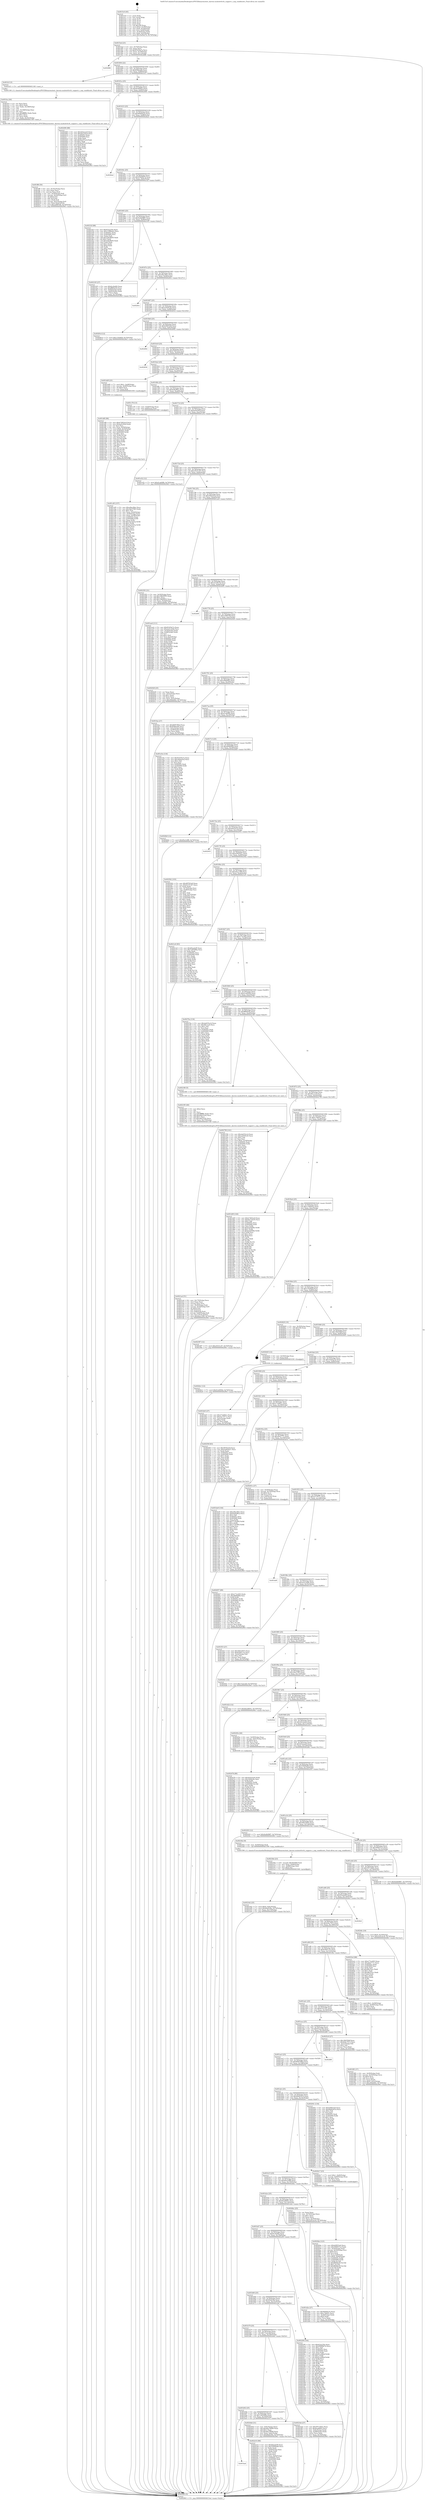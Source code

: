 digraph "0x4015c0" {
  label = "0x4015c0 (/mnt/c/Users/mathe/Desktop/tcc/POCII/binaries/extr_darwin-xnubsdvfsvfs_support.c_nop_readdirattr_Final-ollvm.out::main(0))"
  labelloc = "t"
  node[shape=record]

  Entry [label="",width=0.3,height=0.3,shape=circle,fillcolor=black,style=filled]
  "0x4015ed" [label="{
     0x4015ed [23]\l
     | [instrs]\l
     &nbsp;&nbsp;0x4015ed \<+3\>: mov -0x74(%rbp),%eax\l
     &nbsp;&nbsp;0x4015f0 \<+2\>: mov %eax,%ecx\l
     &nbsp;&nbsp;0x4015f2 \<+6\>: sub $0x81b54e7a,%ecx\l
     &nbsp;&nbsp;0x4015f8 \<+3\>: mov %eax,-0x78(%rbp)\l
     &nbsp;&nbsp;0x4015fb \<+3\>: mov %ecx,-0x7c(%rbp)\l
     &nbsp;&nbsp;0x4015fe \<+6\>: je 0000000000402886 \<main+0x12c6\>\l
  }"]
  "0x402886" [label="{
     0x402886\l
  }", style=dashed]
  "0x401604" [label="{
     0x401604 [22]\l
     | [instrs]\l
     &nbsp;&nbsp;0x401604 \<+5\>: jmp 0000000000401609 \<main+0x49\>\l
     &nbsp;&nbsp;0x401609 \<+3\>: mov -0x78(%rbp),%eax\l
     &nbsp;&nbsp;0x40160c \<+5\>: sub $0x85f6eabb,%eax\l
     &nbsp;&nbsp;0x401611 \<+3\>: mov %eax,-0x80(%rbp)\l
     &nbsp;&nbsp;0x401614 \<+6\>: je 0000000000401fc5 \<main+0xa05\>\l
  }"]
  Exit [label="",width=0.3,height=0.3,shape=circle,fillcolor=black,style=filled,peripheries=2]
  "0x401fc5" [label="{
     0x401fc5 [5]\l
     | [instrs]\l
     &nbsp;&nbsp;0x401fc5 \<+5\>: call 0000000000401160 \<next_i\>\l
     | [calls]\l
     &nbsp;&nbsp;0x401160 \{1\} (/mnt/c/Users/mathe/Desktop/tcc/POCII/binaries/extr_darwin-xnubsdvfsvfs_support.c_nop_readdirattr_Final-ollvm.out::next_i)\l
  }"]
  "0x40161a" [label="{
     0x40161a [25]\l
     | [instrs]\l
     &nbsp;&nbsp;0x40161a \<+5\>: jmp 000000000040161f \<main+0x5f\>\l
     &nbsp;&nbsp;0x40161f \<+3\>: mov -0x78(%rbp),%eax\l
     &nbsp;&nbsp;0x401622 \<+5\>: sub $0x8cef0843,%eax\l
     &nbsp;&nbsp;0x401627 \<+6\>: mov %eax,-0x84(%rbp)\l
     &nbsp;&nbsp;0x40162d \<+6\>: je 0000000000402406 \<main+0xe46\>\l
  }"]
  "0x4026e1" [label="{
     0x4026e1 [12]\l
     | [instrs]\l
     &nbsp;&nbsp;0x4026e1 \<+7\>: movl $0xf1e4094d,-0x74(%rbp)\l
     &nbsp;&nbsp;0x4026e8 \<+5\>: jmp 0000000000402963 \<main+0x13a3\>\l
  }"]
  "0x402406" [label="{
     0x402406 [88]\l
     | [instrs]\l
     &nbsp;&nbsp;0x402406 \<+5\>: mov $0x4d3eaee0,%eax\l
     &nbsp;&nbsp;0x40240b \<+5\>: mov $0x4d12edcd,%ecx\l
     &nbsp;&nbsp;0x402410 \<+7\>: mov 0x40505c,%edx\l
     &nbsp;&nbsp;0x402417 \<+7\>: mov 0x405060,%esi\l
     &nbsp;&nbsp;0x40241e \<+2\>: mov %edx,%edi\l
     &nbsp;&nbsp;0x402420 \<+6\>: add $0x9a247a1d,%edi\l
     &nbsp;&nbsp;0x402426 \<+3\>: sub $0x1,%edi\l
     &nbsp;&nbsp;0x402429 \<+6\>: sub $0x9a247a1d,%edi\l
     &nbsp;&nbsp;0x40242f \<+3\>: imul %edi,%edx\l
     &nbsp;&nbsp;0x402432 \<+3\>: and $0x1,%edx\l
     &nbsp;&nbsp;0x402435 \<+3\>: cmp $0x0,%edx\l
     &nbsp;&nbsp;0x402438 \<+4\>: sete %r8b\l
     &nbsp;&nbsp;0x40243c \<+3\>: cmp $0xa,%esi\l
     &nbsp;&nbsp;0x40243f \<+4\>: setl %r9b\l
     &nbsp;&nbsp;0x402443 \<+3\>: mov %r8b,%r10b\l
     &nbsp;&nbsp;0x402446 \<+3\>: and %r9b,%r10b\l
     &nbsp;&nbsp;0x402449 \<+3\>: xor %r9b,%r8b\l
     &nbsp;&nbsp;0x40244c \<+3\>: or %r8b,%r10b\l
     &nbsp;&nbsp;0x40244f \<+4\>: test $0x1,%r10b\l
     &nbsp;&nbsp;0x402453 \<+3\>: cmovne %ecx,%eax\l
     &nbsp;&nbsp;0x402456 \<+3\>: mov %eax,-0x74(%rbp)\l
     &nbsp;&nbsp;0x402459 \<+5\>: jmp 0000000000402963 \<main+0x13a3\>\l
  }"]
  "0x401633" [label="{
     0x401633 [25]\l
     | [instrs]\l
     &nbsp;&nbsp;0x401633 \<+5\>: jmp 0000000000401638 \<main+0x78\>\l
     &nbsp;&nbsp;0x401638 \<+3\>: mov -0x78(%rbp),%eax\l
     &nbsp;&nbsp;0x40163b \<+5\>: sub $0x90494ce5,%eax\l
     &nbsp;&nbsp;0x401640 \<+6\>: mov %eax,-0x88(%rbp)\l
     &nbsp;&nbsp;0x401646 \<+6\>: je 00000000004026ed \<main+0x112d\>\l
  }"]
  "0x402657" [label="{
     0x402657 [89]\l
     | [instrs]\l
     &nbsp;&nbsp;0x402657 \<+5\>: mov $0xe77ec405,%edx\l
     &nbsp;&nbsp;0x40265c \<+5\>: mov $0xd66fb884,%esi\l
     &nbsp;&nbsp;0x402661 \<+3\>: xor %r8d,%r8d\l
     &nbsp;&nbsp;0x402664 \<+8\>: mov 0x40505c,%r9d\l
     &nbsp;&nbsp;0x40266c \<+8\>: mov 0x405060,%r10d\l
     &nbsp;&nbsp;0x402674 \<+4\>: sub $0x1,%r8d\l
     &nbsp;&nbsp;0x402678 \<+3\>: mov %r9d,%r11d\l
     &nbsp;&nbsp;0x40267b \<+3\>: add %r8d,%r11d\l
     &nbsp;&nbsp;0x40267e \<+4\>: imul %r11d,%r9d\l
     &nbsp;&nbsp;0x402682 \<+4\>: and $0x1,%r9d\l
     &nbsp;&nbsp;0x402686 \<+4\>: cmp $0x0,%r9d\l
     &nbsp;&nbsp;0x40268a \<+3\>: sete %bl\l
     &nbsp;&nbsp;0x40268d \<+4\>: cmp $0xa,%r10d\l
     &nbsp;&nbsp;0x402691 \<+4\>: setl %r14b\l
     &nbsp;&nbsp;0x402695 \<+3\>: mov %bl,%r15b\l
     &nbsp;&nbsp;0x402698 \<+3\>: and %r14b,%r15b\l
     &nbsp;&nbsp;0x40269b \<+3\>: xor %r14b,%bl\l
     &nbsp;&nbsp;0x40269e \<+3\>: or %bl,%r15b\l
     &nbsp;&nbsp;0x4026a1 \<+4\>: test $0x1,%r15b\l
     &nbsp;&nbsp;0x4026a5 \<+3\>: cmovne %esi,%edx\l
     &nbsp;&nbsp;0x4026a8 \<+3\>: mov %edx,-0x74(%rbp)\l
     &nbsp;&nbsp;0x4026ab \<+5\>: jmp 0000000000402963 \<main+0x13a3\>\l
  }"]
  "0x4026ed" [label="{
     0x4026ed\l
  }", style=dashed]
  "0x40164c" [label="{
     0x40164c [25]\l
     | [instrs]\l
     &nbsp;&nbsp;0x40164c \<+5\>: jmp 0000000000401651 \<main+0x91\>\l
     &nbsp;&nbsp;0x401651 \<+3\>: mov -0x78(%rbp),%eax\l
     &nbsp;&nbsp;0x401654 \<+5\>: sub $0x95669b7d,%eax\l
     &nbsp;&nbsp;0x401659 \<+6\>: mov %eax,-0x8c(%rbp)\l
     &nbsp;&nbsp;0x40165f \<+6\>: je 000000000040232f \<main+0xd6f\>\l
  }"]
  "0x402478" [label="{
     0x402478 [89]\l
     | [instrs]\l
     &nbsp;&nbsp;0x402478 \<+5\>: mov $0x4d3eaee0,%edx\l
     &nbsp;&nbsp;0x40247d \<+5\>: mov $0x344fac6c,%esi\l
     &nbsp;&nbsp;0x402482 \<+3\>: xor %r8d,%r8d\l
     &nbsp;&nbsp;0x402485 \<+8\>: mov 0x40505c,%r9d\l
     &nbsp;&nbsp;0x40248d \<+8\>: mov 0x405060,%r10d\l
     &nbsp;&nbsp;0x402495 \<+4\>: sub $0x1,%r8d\l
     &nbsp;&nbsp;0x402499 \<+3\>: mov %r9d,%r11d\l
     &nbsp;&nbsp;0x40249c \<+3\>: add %r8d,%r11d\l
     &nbsp;&nbsp;0x40249f \<+4\>: imul %r11d,%r9d\l
     &nbsp;&nbsp;0x4024a3 \<+4\>: and $0x1,%r9d\l
     &nbsp;&nbsp;0x4024a7 \<+4\>: cmp $0x0,%r9d\l
     &nbsp;&nbsp;0x4024ab \<+3\>: sete %bl\l
     &nbsp;&nbsp;0x4024ae \<+4\>: cmp $0xa,%r10d\l
     &nbsp;&nbsp;0x4024b2 \<+4\>: setl %r14b\l
     &nbsp;&nbsp;0x4024b6 \<+3\>: mov %bl,%r15b\l
     &nbsp;&nbsp;0x4024b9 \<+3\>: and %r14b,%r15b\l
     &nbsp;&nbsp;0x4024bc \<+3\>: xor %r14b,%bl\l
     &nbsp;&nbsp;0x4024bf \<+3\>: or %bl,%r15b\l
     &nbsp;&nbsp;0x4024c2 \<+4\>: test $0x1,%r15b\l
     &nbsp;&nbsp;0x4024c6 \<+3\>: cmovne %esi,%edx\l
     &nbsp;&nbsp;0x4024c9 \<+3\>: mov %edx,-0x74(%rbp)\l
     &nbsp;&nbsp;0x4024cc \<+5\>: jmp 0000000000402963 \<main+0x13a3\>\l
  }"]
  "0x40232f" [label="{
     0x40232f [88]\l
     | [instrs]\l
     &nbsp;&nbsp;0x40232f \<+5\>: mov $0x63aa23fa,%eax\l
     &nbsp;&nbsp;0x402334 \<+5\>: mov $0x1149b4e2,%ecx\l
     &nbsp;&nbsp;0x402339 \<+7\>: mov 0x40505c,%edx\l
     &nbsp;&nbsp;0x402340 \<+7\>: mov 0x405060,%esi\l
     &nbsp;&nbsp;0x402347 \<+2\>: mov %edx,%edi\l
     &nbsp;&nbsp;0x402349 \<+6\>: add $0x226a8b05,%edi\l
     &nbsp;&nbsp;0x40234f \<+3\>: sub $0x1,%edi\l
     &nbsp;&nbsp;0x402352 \<+6\>: sub $0x226a8b05,%edi\l
     &nbsp;&nbsp;0x402358 \<+3\>: imul %edi,%edx\l
     &nbsp;&nbsp;0x40235b \<+3\>: and $0x1,%edx\l
     &nbsp;&nbsp;0x40235e \<+3\>: cmp $0x0,%edx\l
     &nbsp;&nbsp;0x402361 \<+4\>: sete %r8b\l
     &nbsp;&nbsp;0x402365 \<+3\>: cmp $0xa,%esi\l
     &nbsp;&nbsp;0x402368 \<+4\>: setl %r9b\l
     &nbsp;&nbsp;0x40236c \<+3\>: mov %r8b,%r10b\l
     &nbsp;&nbsp;0x40236f \<+3\>: and %r9b,%r10b\l
     &nbsp;&nbsp;0x402372 \<+3\>: xor %r9b,%r8b\l
     &nbsp;&nbsp;0x402375 \<+3\>: or %r8b,%r10b\l
     &nbsp;&nbsp;0x402378 \<+4\>: test $0x1,%r10b\l
     &nbsp;&nbsp;0x40237c \<+3\>: cmovne %ecx,%eax\l
     &nbsp;&nbsp;0x40237f \<+3\>: mov %eax,-0x74(%rbp)\l
     &nbsp;&nbsp;0x402382 \<+5\>: jmp 0000000000402963 \<main+0x13a3\>\l
  }"]
  "0x401665" [label="{
     0x401665 [25]\l
     | [instrs]\l
     &nbsp;&nbsp;0x401665 \<+5\>: jmp 000000000040166a \<main+0xaa\>\l
     &nbsp;&nbsp;0x40166a \<+3\>: mov -0x78(%rbp),%eax\l
     &nbsp;&nbsp;0x40166d \<+5\>: sub $0x9a4b0887,%eax\l
     &nbsp;&nbsp;0x401672 \<+6\>: mov %eax,-0x90(%rbp)\l
     &nbsp;&nbsp;0x401678 \<+6\>: je 0000000000402165 \<main+0xba5\>\l
  }"]
  "0x4023d2" [label="{
     0x4023d2 [25]\l
     | [instrs]\l
     &nbsp;&nbsp;0x4023d2 \<+7\>: movl $0x0,-0x6c(%rbp)\l
     &nbsp;&nbsp;0x4023d9 \<+7\>: movl $0x6faf239a,-0x74(%rbp)\l
     &nbsp;&nbsp;0x4023e0 \<+6\>: mov %eax,-0x174(%rbp)\l
     &nbsp;&nbsp;0x4023e6 \<+5\>: jmp 0000000000402963 \<main+0x13a3\>\l
  }"]
  "0x402165" [label="{
     0x402165 [27]\l
     | [instrs]\l
     &nbsp;&nbsp;0x402165 \<+5\>: mov $0x6cc6e6f2,%eax\l
     &nbsp;&nbsp;0x40216a \<+5\>: mov $0xff894e92,%ecx\l
     &nbsp;&nbsp;0x40216f \<+3\>: mov -0x64(%rbp),%edx\l
     &nbsp;&nbsp;0x402172 \<+3\>: cmp -0x60(%rbp),%edx\l
     &nbsp;&nbsp;0x402175 \<+3\>: cmovl %ecx,%eax\l
     &nbsp;&nbsp;0x402178 \<+3\>: mov %eax,-0x74(%rbp)\l
     &nbsp;&nbsp;0x40217b \<+5\>: jmp 0000000000402963 \<main+0x13a3\>\l
  }"]
  "0x40167e" [label="{
     0x40167e [25]\l
     | [instrs]\l
     &nbsp;&nbsp;0x40167e \<+5\>: jmp 0000000000401683 \<main+0xc3\>\l
     &nbsp;&nbsp;0x401683 \<+3\>: mov -0x78(%rbp),%eax\l
     &nbsp;&nbsp;0x401686 \<+5\>: sub $0xa0ba38ec,%eax\l
     &nbsp;&nbsp;0x40168b \<+6\>: mov %eax,-0x94(%rbp)\l
     &nbsp;&nbsp;0x401691 \<+6\>: je 000000000040283c \<main+0x127c\>\l
  }"]
  "0x4023bb" [label="{
     0x4023bb [23]\l
     | [instrs]\l
     &nbsp;&nbsp;0x4023bb \<+10\>: movabs $0x4030b6,%rdi\l
     &nbsp;&nbsp;0x4023c5 \<+3\>: mov %eax,-0x68(%rbp)\l
     &nbsp;&nbsp;0x4023c8 \<+3\>: mov -0x68(%rbp),%esi\l
     &nbsp;&nbsp;0x4023cb \<+2\>: mov $0x0,%al\l
     &nbsp;&nbsp;0x4023cd \<+5\>: call 0000000000401040 \<printf@plt\>\l
     | [calls]\l
     &nbsp;&nbsp;0x401040 \{1\} (unknown)\l
  }"]
  "0x40283c" [label="{
     0x40283c\l
  }", style=dashed]
  "0x401697" [label="{
     0x401697 [25]\l
     | [instrs]\l
     &nbsp;&nbsp;0x401697 \<+5\>: jmp 000000000040169c \<main+0xdc\>\l
     &nbsp;&nbsp;0x40169c \<+3\>: mov -0x78(%rbp),%eax\l
     &nbsp;&nbsp;0x40169f \<+5\>: sub $0xa24591d5,%eax\l
     &nbsp;&nbsp;0x4016a4 \<+6\>: mov %eax,-0x98(%rbp)\l
     &nbsp;&nbsp;0x4016aa \<+6\>: je 000000000040281d \<main+0x125d\>\l
  }"]
  "0x401bab" [label="{
     0x401bab\l
  }", style=dashed]
  "0x40281d" [label="{
     0x40281d [12]\l
     | [instrs]\l
     &nbsp;&nbsp;0x40281d \<+7\>: movl $0x135d4f2f,-0x74(%rbp)\l
     &nbsp;&nbsp;0x402824 \<+5\>: jmp 0000000000402963 \<main+0x13a3\>\l
  }"]
  "0x4016b0" [label="{
     0x4016b0 [25]\l
     | [instrs]\l
     &nbsp;&nbsp;0x4016b0 \<+5\>: jmp 00000000004016b5 \<main+0xf5\>\l
     &nbsp;&nbsp;0x4016b5 \<+3\>: mov -0x78(%rbp),%eax\l
     &nbsp;&nbsp;0x4016b8 \<+5\>: sub $0xb49f33a6,%eax\l
     &nbsp;&nbsp;0x4016bd \<+6\>: mov %eax,-0x9c(%rbp)\l
     &nbsp;&nbsp;0x4016c3 \<+6\>: je 0000000000402892 \<main+0x12d2\>\l
  }"]
  "0x402233" [label="{
     0x402233 [96]\l
     | [instrs]\l
     &nbsp;&nbsp;0x402233 \<+5\>: mov $0x60eedef9,%eax\l
     &nbsp;&nbsp;0x402238 \<+5\>: mov $0x55909e60,%ecx\l
     &nbsp;&nbsp;0x40223d \<+2\>: xor %edx,%edx\l
     &nbsp;&nbsp;0x40223f \<+3\>: mov -0x64(%rbp),%esi\l
     &nbsp;&nbsp;0x402242 \<+2\>: mov %edx,%edi\l
     &nbsp;&nbsp;0x402244 \<+3\>: sub $0x1,%edi\l
     &nbsp;&nbsp;0x402247 \<+2\>: sub %edi,%esi\l
     &nbsp;&nbsp;0x402249 \<+3\>: mov %esi,-0x64(%rbp)\l
     &nbsp;&nbsp;0x40224c \<+7\>: mov 0x40505c,%esi\l
     &nbsp;&nbsp;0x402253 \<+7\>: mov 0x405060,%edi\l
     &nbsp;&nbsp;0x40225a \<+3\>: sub $0x1,%edx\l
     &nbsp;&nbsp;0x40225d \<+3\>: mov %esi,%r8d\l
     &nbsp;&nbsp;0x402260 \<+3\>: add %edx,%r8d\l
     &nbsp;&nbsp;0x402263 \<+4\>: imul %r8d,%esi\l
     &nbsp;&nbsp;0x402267 \<+3\>: and $0x1,%esi\l
     &nbsp;&nbsp;0x40226a \<+3\>: cmp $0x0,%esi\l
     &nbsp;&nbsp;0x40226d \<+4\>: sete %r9b\l
     &nbsp;&nbsp;0x402271 \<+3\>: cmp $0xa,%edi\l
     &nbsp;&nbsp;0x402274 \<+4\>: setl %r10b\l
     &nbsp;&nbsp;0x402278 \<+3\>: mov %r9b,%r11b\l
     &nbsp;&nbsp;0x40227b \<+3\>: and %r10b,%r11b\l
     &nbsp;&nbsp;0x40227e \<+3\>: xor %r10b,%r9b\l
     &nbsp;&nbsp;0x402281 \<+3\>: or %r9b,%r11b\l
     &nbsp;&nbsp;0x402284 \<+4\>: test $0x1,%r11b\l
     &nbsp;&nbsp;0x402288 \<+3\>: cmovne %ecx,%eax\l
     &nbsp;&nbsp;0x40228b \<+3\>: mov %eax,-0x74(%rbp)\l
     &nbsp;&nbsp;0x40228e \<+5\>: jmp 0000000000402963 \<main+0x13a3\>\l
  }"]
  "0x402892" [label="{
     0x402892\l
  }", style=dashed]
  "0x4016c9" [label="{
     0x4016c9 [25]\l
     | [instrs]\l
     &nbsp;&nbsp;0x4016c9 \<+5\>: jmp 00000000004016ce \<main+0x10e\>\l
     &nbsp;&nbsp;0x4016ce \<+3\>: mov -0x78(%rbp),%eax\l
     &nbsp;&nbsp;0x4016d1 \<+5\>: sub $0xb7483ec9,%eax\l
     &nbsp;&nbsp;0x4016d6 \<+6\>: mov %eax,-0xa0(%rbp)\l
     &nbsp;&nbsp;0x4016dc \<+6\>: je 0000000000402858 \<main+0x1298\>\l
  }"]
  "0x401b92" [label="{
     0x401b92 [25]\l
     | [instrs]\l
     &nbsp;&nbsp;0x401b92 \<+5\>: jmp 0000000000401b97 \<main+0x5d7\>\l
     &nbsp;&nbsp;0x401b97 \<+3\>: mov -0x78(%rbp),%eax\l
     &nbsp;&nbsp;0x401b9a \<+5\>: sub $0x7e85496a,%eax\l
     &nbsp;&nbsp;0x401b9f \<+6\>: mov %eax,-0x164(%rbp)\l
     &nbsp;&nbsp;0x401ba5 \<+6\>: je 0000000000402233 \<main+0xc73\>\l
  }"]
  "0x402858" [label="{
     0x402858\l
  }", style=dashed]
  "0x4016e2" [label="{
     0x4016e2 [25]\l
     | [instrs]\l
     &nbsp;&nbsp;0x4016e2 \<+5\>: jmp 00000000004016e7 \<main+0x127\>\l
     &nbsp;&nbsp;0x4016e7 \<+3\>: mov -0x78(%rbp),%eax\l
     &nbsp;&nbsp;0x4016ea \<+5\>: sub $0xbb110e55,%eax\l
     &nbsp;&nbsp;0x4016ef \<+6\>: mov %eax,-0xa4(%rbp)\l
     &nbsp;&nbsp;0x4016f5 \<+6\>: je 0000000000401dd9 \<main+0x819\>\l
  }"]
  "0x4024dd" [label="{
     0x4024dd [31]\l
     | [instrs]\l
     &nbsp;&nbsp;0x4024dd \<+3\>: mov -0x6c(%rbp),%eax\l
     &nbsp;&nbsp;0x4024e0 \<+5\>: add $0xdba789d9,%eax\l
     &nbsp;&nbsp;0x4024e5 \<+3\>: add $0x1,%eax\l
     &nbsp;&nbsp;0x4024e8 \<+5\>: sub $0xdba789d9,%eax\l
     &nbsp;&nbsp;0x4024ed \<+3\>: mov %eax,-0x6c(%rbp)\l
     &nbsp;&nbsp;0x4024f0 \<+7\>: movl $0x6faf239a,-0x74(%rbp)\l
     &nbsp;&nbsp;0x4024f7 \<+5\>: jmp 0000000000402963 \<main+0x13a3\>\l
  }"]
  "0x401dd9" [label="{
     0x401dd9 [23]\l
     | [instrs]\l
     &nbsp;&nbsp;0x401dd9 \<+7\>: movl $0x1,-0x48(%rbp)\l
     &nbsp;&nbsp;0x401de0 \<+4\>: movslq -0x48(%rbp),%rax\l
     &nbsp;&nbsp;0x401de4 \<+4\>: shl $0x4,%rax\l
     &nbsp;&nbsp;0x401de8 \<+3\>: mov %rax,%rdi\l
     &nbsp;&nbsp;0x401deb \<+5\>: call 0000000000401050 \<malloc@plt\>\l
     | [calls]\l
     &nbsp;&nbsp;0x401050 \{1\} (unknown)\l
  }"]
  "0x4016fb" [label="{
     0x4016fb [25]\l
     | [instrs]\l
     &nbsp;&nbsp;0x4016fb \<+5\>: jmp 0000000000401700 \<main+0x140\>\l
     &nbsp;&nbsp;0x401700 \<+3\>: mov -0x78(%rbp),%eax\l
     &nbsp;&nbsp;0x401703 \<+5\>: sub $0xbe8a98ca,%eax\l
     &nbsp;&nbsp;0x401708 \<+6\>: mov %eax,-0xa8(%rbp)\l
     &nbsp;&nbsp;0x40170e \<+6\>: je 0000000000401c78 \<main+0x6b8\>\l
  }"]
  "0x401b79" [label="{
     0x401b79 [25]\l
     | [instrs]\l
     &nbsp;&nbsp;0x401b79 \<+5\>: jmp 0000000000401b7e \<main+0x5be\>\l
     &nbsp;&nbsp;0x401b7e \<+3\>: mov -0x78(%rbp),%eax\l
     &nbsp;&nbsp;0x401b81 \<+5\>: sub $0x73a2cdef,%eax\l
     &nbsp;&nbsp;0x401b86 \<+6\>: mov %eax,-0x160(%rbp)\l
     &nbsp;&nbsp;0x401b8c \<+6\>: je 00000000004024dd \<main+0xf1d\>\l
  }"]
  "0x401c78" [label="{
     0x401c78 [13]\l
     | [instrs]\l
     &nbsp;&nbsp;0x401c78 \<+4\>: mov -0x40(%rbp),%rax\l
     &nbsp;&nbsp;0x401c7c \<+4\>: mov 0x8(%rax),%rdi\l
     &nbsp;&nbsp;0x401c80 \<+5\>: call 0000000000401060 \<atoi@plt\>\l
     | [calls]\l
     &nbsp;&nbsp;0x401060 \{1\} (unknown)\l
  }"]
  "0x401714" [label="{
     0x401714 [25]\l
     | [instrs]\l
     &nbsp;&nbsp;0x401714 \<+5\>: jmp 0000000000401719 \<main+0x159\>\l
     &nbsp;&nbsp;0x401719 \<+3\>: mov -0x78(%rbp),%eax\l
     &nbsp;&nbsp;0x40171c \<+5\>: sub $0xbe9c942f,%eax\l
     &nbsp;&nbsp;0x401721 \<+6\>: mov %eax,-0xac(%rbp)\l
     &nbsp;&nbsp;0x401727 \<+6\>: je 0000000000401e52 \<main+0x892\>\l
  }"]
  "0x4023eb" [label="{
     0x4023eb [27]\l
     | [instrs]\l
     &nbsp;&nbsp;0x4023eb \<+5\>: mov $0x59714b0c,%eax\l
     &nbsp;&nbsp;0x4023f0 \<+5\>: mov $0x8cef0843,%ecx\l
     &nbsp;&nbsp;0x4023f5 \<+3\>: mov -0x6c(%rbp),%edx\l
     &nbsp;&nbsp;0x4023f8 \<+3\>: cmp -0x48(%rbp),%edx\l
     &nbsp;&nbsp;0x4023fb \<+3\>: cmovl %ecx,%eax\l
     &nbsp;&nbsp;0x4023fe \<+3\>: mov %eax,-0x74(%rbp)\l
     &nbsp;&nbsp;0x402401 \<+5\>: jmp 0000000000402963 \<main+0x13a3\>\l
  }"]
  "0x401e52" [label="{
     0x401e52 [12]\l
     | [instrs]\l
     &nbsp;&nbsp;0x401e52 \<+7\>: movl $0xd1abf4fb,-0x74(%rbp)\l
     &nbsp;&nbsp;0x401e59 \<+5\>: jmp 0000000000402963 \<main+0x13a3\>\l
  }"]
  "0x40172d" [label="{
     0x40172d [25]\l
     | [instrs]\l
     &nbsp;&nbsp;0x40172d \<+5\>: jmp 0000000000401732 \<main+0x172\>\l
     &nbsp;&nbsp;0x401732 \<+3\>: mov -0x78(%rbp),%eax\l
     &nbsp;&nbsp;0x401735 \<+5\>: sub $0xc9331c47,%eax\l
     &nbsp;&nbsp;0x40173a \<+6\>: mov %eax,-0xb0(%rbp)\l
     &nbsp;&nbsp;0x401740 \<+6\>: je 0000000000402393 \<main+0xdd3\>\l
  }"]
  "0x401b60" [label="{
     0x401b60 [25]\l
     | [instrs]\l
     &nbsp;&nbsp;0x401b60 \<+5\>: jmp 0000000000401b65 \<main+0x5a5\>\l
     &nbsp;&nbsp;0x401b65 \<+3\>: mov -0x78(%rbp),%eax\l
     &nbsp;&nbsp;0x401b68 \<+5\>: sub $0x6faf239a,%eax\l
     &nbsp;&nbsp;0x401b6d \<+6\>: mov %eax,-0x15c(%rbp)\l
     &nbsp;&nbsp;0x401b73 \<+6\>: je 00000000004023eb \<main+0xe2b\>\l
  }"]
  "0x402393" [label="{
     0x402393 [31]\l
     | [instrs]\l
     &nbsp;&nbsp;0x402393 \<+3\>: mov -0x54(%rbp),%eax\l
     &nbsp;&nbsp;0x402396 \<+5\>: sub $0x198d4955,%eax\l
     &nbsp;&nbsp;0x40239b \<+3\>: add $0x1,%eax\l
     &nbsp;&nbsp;0x40239e \<+5\>: add $0x198d4955,%eax\l
     &nbsp;&nbsp;0x4023a3 \<+3\>: mov %eax,-0x54(%rbp)\l
     &nbsp;&nbsp;0x4023a6 \<+7\>: movl $0xd1abf4fb,-0x74(%rbp)\l
     &nbsp;&nbsp;0x4023ad \<+5\>: jmp 0000000000402963 \<main+0x13a3\>\l
  }"]
  "0x401746" [label="{
     0x401746 [25]\l
     | [instrs]\l
     &nbsp;&nbsp;0x401746 \<+5\>: jmp 000000000040174b \<main+0x18b\>\l
     &nbsp;&nbsp;0x40174b \<+3\>: mov -0x78(%rbp),%eax\l
     &nbsp;&nbsp;0x40174e \<+5\>: sub $0xc9b4e432,%eax\l
     &nbsp;&nbsp;0x401753 \<+6\>: mov %eax,-0xb4(%rbp)\l
     &nbsp;&nbsp;0x401759 \<+6\>: je 0000000000401ee4 \<main+0x924\>\l
  }"]
  "0x40229f" [label="{
     0x40229f [144]\l
     | [instrs]\l
     &nbsp;&nbsp;0x40229f \<+5\>: mov $0x63aa23fa,%eax\l
     &nbsp;&nbsp;0x4022a4 \<+5\>: mov $0x95669b7d,%ecx\l
     &nbsp;&nbsp;0x4022a9 \<+2\>: mov $0x1,%dl\l
     &nbsp;&nbsp;0x4022ab \<+7\>: mov 0x40505c,%esi\l
     &nbsp;&nbsp;0x4022b2 \<+7\>: mov 0x405060,%edi\l
     &nbsp;&nbsp;0x4022b9 \<+3\>: mov %esi,%r8d\l
     &nbsp;&nbsp;0x4022bc \<+7\>: add $0x61a286ef,%r8d\l
     &nbsp;&nbsp;0x4022c3 \<+4\>: sub $0x1,%r8d\l
     &nbsp;&nbsp;0x4022c7 \<+7\>: sub $0x61a286ef,%r8d\l
     &nbsp;&nbsp;0x4022ce \<+4\>: imul %r8d,%esi\l
     &nbsp;&nbsp;0x4022d2 \<+3\>: and $0x1,%esi\l
     &nbsp;&nbsp;0x4022d5 \<+3\>: cmp $0x0,%esi\l
     &nbsp;&nbsp;0x4022d8 \<+4\>: sete %r9b\l
     &nbsp;&nbsp;0x4022dc \<+3\>: cmp $0xa,%edi\l
     &nbsp;&nbsp;0x4022df \<+4\>: setl %r10b\l
     &nbsp;&nbsp;0x4022e3 \<+3\>: mov %r9b,%r11b\l
     &nbsp;&nbsp;0x4022e6 \<+4\>: xor $0xff,%r11b\l
     &nbsp;&nbsp;0x4022ea \<+3\>: mov %r10b,%bl\l
     &nbsp;&nbsp;0x4022ed \<+3\>: xor $0xff,%bl\l
     &nbsp;&nbsp;0x4022f0 \<+3\>: xor $0x1,%dl\l
     &nbsp;&nbsp;0x4022f3 \<+3\>: mov %r11b,%r14b\l
     &nbsp;&nbsp;0x4022f6 \<+4\>: and $0xff,%r14b\l
     &nbsp;&nbsp;0x4022fa \<+3\>: and %dl,%r9b\l
     &nbsp;&nbsp;0x4022fd \<+3\>: mov %bl,%r15b\l
     &nbsp;&nbsp;0x402300 \<+4\>: and $0xff,%r15b\l
     &nbsp;&nbsp;0x402304 \<+3\>: and %dl,%r10b\l
     &nbsp;&nbsp;0x402307 \<+3\>: or %r9b,%r14b\l
     &nbsp;&nbsp;0x40230a \<+3\>: or %r10b,%r15b\l
     &nbsp;&nbsp;0x40230d \<+3\>: xor %r15b,%r14b\l
     &nbsp;&nbsp;0x402310 \<+3\>: or %bl,%r11b\l
     &nbsp;&nbsp;0x402313 \<+4\>: xor $0xff,%r11b\l
     &nbsp;&nbsp;0x402317 \<+3\>: or $0x1,%dl\l
     &nbsp;&nbsp;0x40231a \<+3\>: and %dl,%r11b\l
     &nbsp;&nbsp;0x40231d \<+3\>: or %r11b,%r14b\l
     &nbsp;&nbsp;0x402320 \<+4\>: test $0x1,%r14b\l
     &nbsp;&nbsp;0x402324 \<+3\>: cmovne %ecx,%eax\l
     &nbsp;&nbsp;0x402327 \<+3\>: mov %eax,-0x74(%rbp)\l
     &nbsp;&nbsp;0x40232a \<+5\>: jmp 0000000000402963 \<main+0x13a3\>\l
  }"]
  "0x401ee4" [label="{
     0x401ee4 [111]\l
     | [instrs]\l
     &nbsp;&nbsp;0x401ee4 \<+5\>: mov $0x81b54e7a,%eax\l
     &nbsp;&nbsp;0x401ee9 \<+5\>: mov $0x2e21a4db,%ecx\l
     &nbsp;&nbsp;0x401eee \<+3\>: mov -0x54(%rbp),%edx\l
     &nbsp;&nbsp;0x401ef1 \<+3\>: cmp -0x48(%rbp),%edx\l
     &nbsp;&nbsp;0x401ef4 \<+4\>: setl %sil\l
     &nbsp;&nbsp;0x401ef8 \<+4\>: and $0x1,%sil\l
     &nbsp;&nbsp;0x401efc \<+4\>: mov %sil,-0x22(%rbp)\l
     &nbsp;&nbsp;0x401f00 \<+7\>: mov 0x40505c,%edx\l
     &nbsp;&nbsp;0x401f07 \<+7\>: mov 0x405060,%edi\l
     &nbsp;&nbsp;0x401f0e \<+3\>: mov %edx,%r8d\l
     &nbsp;&nbsp;0x401f11 \<+7\>: sub $0x5fcbb007,%r8d\l
     &nbsp;&nbsp;0x401f18 \<+4\>: sub $0x1,%r8d\l
     &nbsp;&nbsp;0x401f1c \<+7\>: add $0x5fcbb007,%r8d\l
     &nbsp;&nbsp;0x401f23 \<+4\>: imul %r8d,%edx\l
     &nbsp;&nbsp;0x401f27 \<+3\>: and $0x1,%edx\l
     &nbsp;&nbsp;0x401f2a \<+3\>: cmp $0x0,%edx\l
     &nbsp;&nbsp;0x401f2d \<+4\>: sete %sil\l
     &nbsp;&nbsp;0x401f31 \<+3\>: cmp $0xa,%edi\l
     &nbsp;&nbsp;0x401f34 \<+4\>: setl %r9b\l
     &nbsp;&nbsp;0x401f38 \<+3\>: mov %sil,%r10b\l
     &nbsp;&nbsp;0x401f3b \<+3\>: and %r9b,%r10b\l
     &nbsp;&nbsp;0x401f3e \<+3\>: xor %r9b,%sil\l
     &nbsp;&nbsp;0x401f41 \<+3\>: or %sil,%r10b\l
     &nbsp;&nbsp;0x401f44 \<+4\>: test $0x1,%r10b\l
     &nbsp;&nbsp;0x401f48 \<+3\>: cmovne %ecx,%eax\l
     &nbsp;&nbsp;0x401f4b \<+3\>: mov %eax,-0x74(%rbp)\l
     &nbsp;&nbsp;0x401f4e \<+5\>: jmp 0000000000402963 \<main+0x13a3\>\l
  }"]
  "0x40175f" [label="{
     0x40175f [25]\l
     | [instrs]\l
     &nbsp;&nbsp;0x40175f \<+5\>: jmp 0000000000401764 \<main+0x1a4\>\l
     &nbsp;&nbsp;0x401764 \<+3\>: mov -0x78(%rbp),%eax\l
     &nbsp;&nbsp;0x401767 \<+5\>: sub $0xcb15817b,%eax\l
     &nbsp;&nbsp;0x40176c \<+6\>: mov %eax,-0xb8(%rbp)\l
     &nbsp;&nbsp;0x401772 \<+6\>: je 00000000004026f9 \<main+0x1139\>\l
  }"]
  "0x4021ad" [label="{
     0x4021ad [51]\l
     | [instrs]\l
     &nbsp;&nbsp;0x4021ad \<+6\>: mov -0x170(%rbp),%ecx\l
     &nbsp;&nbsp;0x4021b3 \<+3\>: imul %eax,%ecx\l
     &nbsp;&nbsp;0x4021b6 \<+3\>: movslq %ecx,%rsi\l
     &nbsp;&nbsp;0x4021b9 \<+4\>: mov -0x50(%rbp),%rdi\l
     &nbsp;&nbsp;0x4021bd \<+4\>: movslq -0x54(%rbp),%r8\l
     &nbsp;&nbsp;0x4021c1 \<+4\>: shl $0x4,%r8\l
     &nbsp;&nbsp;0x4021c5 \<+3\>: add %r8,%rdi\l
     &nbsp;&nbsp;0x4021c8 \<+4\>: mov 0x8(%rdi),%rdi\l
     &nbsp;&nbsp;0x4021cc \<+4\>: movslq -0x64(%rbp),%r8\l
     &nbsp;&nbsp;0x4021d0 \<+4\>: mov %rsi,(%rdi,%r8,8)\l
     &nbsp;&nbsp;0x4021d4 \<+7\>: movl $0xe6acc399,-0x74(%rbp)\l
     &nbsp;&nbsp;0x4021db \<+5\>: jmp 0000000000402963 \<main+0x13a3\>\l
  }"]
  "0x4026f9" [label="{
     0x4026f9\l
  }", style=dashed]
  "0x401778" [label="{
     0x401778 [25]\l
     | [instrs]\l
     &nbsp;&nbsp;0x401778 \<+5\>: jmp 000000000040177d \<main+0x1bd\>\l
     &nbsp;&nbsp;0x40177d \<+3\>: mov -0x78(%rbp),%eax\l
     &nbsp;&nbsp;0x401780 \<+5\>: sub $0xcef997b8,%eax\l
     &nbsp;&nbsp;0x401785 \<+6\>: mov %eax,-0xbc(%rbp)\l
     &nbsp;&nbsp;0x40178b \<+6\>: je 0000000000402028 \<main+0xa68\>\l
  }"]
  "0x402185" [label="{
     0x402185 [40]\l
     | [instrs]\l
     &nbsp;&nbsp;0x402185 \<+5\>: mov $0x2,%ecx\l
     &nbsp;&nbsp;0x40218a \<+1\>: cltd\l
     &nbsp;&nbsp;0x40218b \<+2\>: idiv %ecx\l
     &nbsp;&nbsp;0x40218d \<+6\>: imul $0xfffffffe,%edx,%ecx\l
     &nbsp;&nbsp;0x402193 \<+6\>: add $0xe0b23c02,%ecx\l
     &nbsp;&nbsp;0x402199 \<+3\>: add $0x1,%ecx\l
     &nbsp;&nbsp;0x40219c \<+6\>: sub $0xe0b23c02,%ecx\l
     &nbsp;&nbsp;0x4021a2 \<+6\>: mov %ecx,-0x170(%rbp)\l
     &nbsp;&nbsp;0x4021a8 \<+5\>: call 0000000000401160 \<next_i\>\l
     | [calls]\l
     &nbsp;&nbsp;0x401160 \{1\} (/mnt/c/Users/mathe/Desktop/tcc/POCII/binaries/extr_darwin-xnubsdvfsvfs_support.c_nop_readdirattr_Final-ollvm.out::next_i)\l
  }"]
  "0x402028" [label="{
     0x402028 [25]\l
     | [instrs]\l
     &nbsp;&nbsp;0x402028 \<+2\>: xor %eax,%eax\l
     &nbsp;&nbsp;0x40202a \<+3\>: mov -0x5c(%rbp),%ecx\l
     &nbsp;&nbsp;0x40202d \<+3\>: sub $0x1,%eax\l
     &nbsp;&nbsp;0x402030 \<+2\>: sub %eax,%ecx\l
     &nbsp;&nbsp;0x402032 \<+3\>: mov %ecx,-0x5c(%rbp)\l
     &nbsp;&nbsp;0x402035 \<+7\>: movl $0xcf0bb682,-0x74(%rbp)\l
     &nbsp;&nbsp;0x40203c \<+5\>: jmp 0000000000402963 \<main+0x13a3\>\l
  }"]
  "0x401791" [label="{
     0x401791 [25]\l
     | [instrs]\l
     &nbsp;&nbsp;0x401791 \<+5\>: jmp 0000000000401796 \<main+0x1d6\>\l
     &nbsp;&nbsp;0x401796 \<+3\>: mov -0x78(%rbp),%eax\l
     &nbsp;&nbsp;0x401799 \<+5\>: sub $0xcf0bb682,%eax\l
     &nbsp;&nbsp;0x40179e \<+6\>: mov %eax,-0xc0(%rbp)\l
     &nbsp;&nbsp;0x4017a4 \<+6\>: je 0000000000401faa \<main+0x9ea\>\l
  }"]
  "0x4020de" [label="{
     0x4020de [123]\l
     | [instrs]\l
     &nbsp;&nbsp;0x4020de \<+5\>: mov $0xb49f33a6,%ecx\l
     &nbsp;&nbsp;0x4020e3 \<+5\>: mov $0x590837a3,%edx\l
     &nbsp;&nbsp;0x4020e8 \<+4\>: mov -0x50(%rbp),%rdi\l
     &nbsp;&nbsp;0x4020ec \<+4\>: movslq -0x54(%rbp),%rsi\l
     &nbsp;&nbsp;0x4020f0 \<+4\>: shl $0x4,%rsi\l
     &nbsp;&nbsp;0x4020f4 \<+3\>: add %rsi,%rdi\l
     &nbsp;&nbsp;0x4020f7 \<+4\>: mov %rax,0x8(%rdi)\l
     &nbsp;&nbsp;0x4020fb \<+7\>: movl $0x0,-0x64(%rbp)\l
     &nbsp;&nbsp;0x402102 \<+8\>: mov 0x40505c,%r8d\l
     &nbsp;&nbsp;0x40210a \<+8\>: mov 0x405060,%r9d\l
     &nbsp;&nbsp;0x402112 \<+3\>: mov %r8d,%r10d\l
     &nbsp;&nbsp;0x402115 \<+7\>: sub $0x860b6cf5,%r10d\l
     &nbsp;&nbsp;0x40211c \<+4\>: sub $0x1,%r10d\l
     &nbsp;&nbsp;0x402120 \<+7\>: add $0x860b6cf5,%r10d\l
     &nbsp;&nbsp;0x402127 \<+4\>: imul %r10d,%r8d\l
     &nbsp;&nbsp;0x40212b \<+4\>: and $0x1,%r8d\l
     &nbsp;&nbsp;0x40212f \<+4\>: cmp $0x0,%r8d\l
     &nbsp;&nbsp;0x402133 \<+4\>: sete %r11b\l
     &nbsp;&nbsp;0x402137 \<+4\>: cmp $0xa,%r9d\l
     &nbsp;&nbsp;0x40213b \<+3\>: setl %bl\l
     &nbsp;&nbsp;0x40213e \<+3\>: mov %r11b,%r14b\l
     &nbsp;&nbsp;0x402141 \<+3\>: and %bl,%r14b\l
     &nbsp;&nbsp;0x402144 \<+3\>: xor %bl,%r11b\l
     &nbsp;&nbsp;0x402147 \<+3\>: or %r11b,%r14b\l
     &nbsp;&nbsp;0x40214a \<+4\>: test $0x1,%r14b\l
     &nbsp;&nbsp;0x40214e \<+3\>: cmovne %edx,%ecx\l
     &nbsp;&nbsp;0x402151 \<+3\>: mov %ecx,-0x74(%rbp)\l
     &nbsp;&nbsp;0x402154 \<+5\>: jmp 0000000000402963 \<main+0x13a3\>\l
  }"]
  "0x401faa" [label="{
     0x401faa [27]\l
     | [instrs]\l
     &nbsp;&nbsp;0x401faa \<+5\>: mov $0x669538bd,%eax\l
     &nbsp;&nbsp;0x401faf \<+5\>: mov $0x85f6eabb,%ecx\l
     &nbsp;&nbsp;0x401fb4 \<+3\>: mov -0x5c(%rbp),%edx\l
     &nbsp;&nbsp;0x401fb7 \<+3\>: cmp -0x58(%rbp),%edx\l
     &nbsp;&nbsp;0x401fba \<+3\>: cmovl %ecx,%eax\l
     &nbsp;&nbsp;0x401fbd \<+3\>: mov %eax,-0x74(%rbp)\l
     &nbsp;&nbsp;0x401fc0 \<+5\>: jmp 0000000000402963 \<main+0x13a3\>\l
  }"]
  "0x4017aa" [label="{
     0x4017aa [25]\l
     | [instrs]\l
     &nbsp;&nbsp;0x4017aa \<+5\>: jmp 00000000004017af \<main+0x1ef\>\l
     &nbsp;&nbsp;0x4017af \<+3\>: mov -0x78(%rbp),%eax\l
     &nbsp;&nbsp;0x4017b2 \<+5\>: sub $0xd1abf4fb,%eax\l
     &nbsp;&nbsp;0x4017b7 \<+6\>: mov %eax,-0xc4(%rbp)\l
     &nbsp;&nbsp;0x4017bd \<+6\>: je 0000000000401e5e \<main+0x89e\>\l
  }"]
  "0x401ff6" [label="{
     0x401ff6 [50]\l
     | [instrs]\l
     &nbsp;&nbsp;0x401ff6 \<+6\>: mov -0x16c(%rbp),%ecx\l
     &nbsp;&nbsp;0x401ffc \<+3\>: imul %eax,%ecx\l
     &nbsp;&nbsp;0x401fff \<+3\>: movslq %ecx,%rdi\l
     &nbsp;&nbsp;0x402002 \<+4\>: mov -0x50(%rbp),%r8\l
     &nbsp;&nbsp;0x402006 \<+4\>: movslq -0x54(%rbp),%r9\l
     &nbsp;&nbsp;0x40200a \<+4\>: shl $0x4,%r9\l
     &nbsp;&nbsp;0x40200e \<+3\>: add %r9,%r8\l
     &nbsp;&nbsp;0x402011 \<+3\>: mov (%r8),%r8\l
     &nbsp;&nbsp;0x402014 \<+4\>: movslq -0x5c(%rbp),%r9\l
     &nbsp;&nbsp;0x402018 \<+4\>: mov %rdi,(%r8,%r9,8)\l
     &nbsp;&nbsp;0x40201c \<+7\>: movl $0xcef997b8,-0x74(%rbp)\l
     &nbsp;&nbsp;0x402023 \<+5\>: jmp 0000000000402963 \<main+0x13a3\>\l
  }"]
  "0x401e5e" [label="{
     0x401e5e [134]\l
     | [instrs]\l
     &nbsp;&nbsp;0x401e5e \<+5\>: mov $0x81b54e7a,%eax\l
     &nbsp;&nbsp;0x401e63 \<+5\>: mov $0xc9b4e432,%ecx\l
     &nbsp;&nbsp;0x401e68 \<+2\>: mov $0x1,%dl\l
     &nbsp;&nbsp;0x401e6a \<+2\>: xor %esi,%esi\l
     &nbsp;&nbsp;0x401e6c \<+7\>: mov 0x40505c,%edi\l
     &nbsp;&nbsp;0x401e73 \<+8\>: mov 0x405060,%r8d\l
     &nbsp;&nbsp;0x401e7b \<+3\>: sub $0x1,%esi\l
     &nbsp;&nbsp;0x401e7e \<+3\>: mov %edi,%r9d\l
     &nbsp;&nbsp;0x401e81 \<+3\>: add %esi,%r9d\l
     &nbsp;&nbsp;0x401e84 \<+4\>: imul %r9d,%edi\l
     &nbsp;&nbsp;0x401e88 \<+3\>: and $0x1,%edi\l
     &nbsp;&nbsp;0x401e8b \<+3\>: cmp $0x0,%edi\l
     &nbsp;&nbsp;0x401e8e \<+4\>: sete %r10b\l
     &nbsp;&nbsp;0x401e92 \<+4\>: cmp $0xa,%r8d\l
     &nbsp;&nbsp;0x401e96 \<+4\>: setl %r11b\l
     &nbsp;&nbsp;0x401e9a \<+3\>: mov %r10b,%bl\l
     &nbsp;&nbsp;0x401e9d \<+3\>: xor $0xff,%bl\l
     &nbsp;&nbsp;0x401ea0 \<+3\>: mov %r11b,%r14b\l
     &nbsp;&nbsp;0x401ea3 \<+4\>: xor $0xff,%r14b\l
     &nbsp;&nbsp;0x401ea7 \<+3\>: xor $0x0,%dl\l
     &nbsp;&nbsp;0x401eaa \<+3\>: mov %bl,%r15b\l
     &nbsp;&nbsp;0x401ead \<+4\>: and $0x0,%r15b\l
     &nbsp;&nbsp;0x401eb1 \<+3\>: and %dl,%r10b\l
     &nbsp;&nbsp;0x401eb4 \<+3\>: mov %r14b,%r12b\l
     &nbsp;&nbsp;0x401eb7 \<+4\>: and $0x0,%r12b\l
     &nbsp;&nbsp;0x401ebb \<+3\>: and %dl,%r11b\l
     &nbsp;&nbsp;0x401ebe \<+3\>: or %r10b,%r15b\l
     &nbsp;&nbsp;0x401ec1 \<+3\>: or %r11b,%r12b\l
     &nbsp;&nbsp;0x401ec4 \<+3\>: xor %r12b,%r15b\l
     &nbsp;&nbsp;0x401ec7 \<+3\>: or %r14b,%bl\l
     &nbsp;&nbsp;0x401eca \<+3\>: xor $0xff,%bl\l
     &nbsp;&nbsp;0x401ecd \<+3\>: or $0x0,%dl\l
     &nbsp;&nbsp;0x401ed0 \<+2\>: and %dl,%bl\l
     &nbsp;&nbsp;0x401ed2 \<+3\>: or %bl,%r15b\l
     &nbsp;&nbsp;0x401ed5 \<+4\>: test $0x1,%r15b\l
     &nbsp;&nbsp;0x401ed9 \<+3\>: cmovne %ecx,%eax\l
     &nbsp;&nbsp;0x401edc \<+3\>: mov %eax,-0x74(%rbp)\l
     &nbsp;&nbsp;0x401edf \<+5\>: jmp 0000000000402963 \<main+0x13a3\>\l
  }"]
  "0x4017c3" [label="{
     0x4017c3 [25]\l
     | [instrs]\l
     &nbsp;&nbsp;0x4017c3 \<+5\>: jmp 00000000004017c8 \<main+0x208\>\l
     &nbsp;&nbsp;0x4017c8 \<+3\>: mov -0x78(%rbp),%eax\l
     &nbsp;&nbsp;0x4017cb \<+5\>: sub $0xd66fb884,%eax\l
     &nbsp;&nbsp;0x4017d0 \<+6\>: mov %eax,-0xc8(%rbp)\l
     &nbsp;&nbsp;0x4017d6 \<+6\>: je 00000000004026b0 \<main+0x10f0\>\l
  }"]
  "0x401fca" [label="{
     0x401fca [44]\l
     | [instrs]\l
     &nbsp;&nbsp;0x401fca \<+2\>: xor %ecx,%ecx\l
     &nbsp;&nbsp;0x401fcc \<+5\>: mov $0x2,%edx\l
     &nbsp;&nbsp;0x401fd1 \<+6\>: mov %edx,-0x168(%rbp)\l
     &nbsp;&nbsp;0x401fd7 \<+1\>: cltd\l
     &nbsp;&nbsp;0x401fd8 \<+6\>: mov -0x168(%rbp),%esi\l
     &nbsp;&nbsp;0x401fde \<+2\>: idiv %esi\l
     &nbsp;&nbsp;0x401fe0 \<+6\>: imul $0xfffffffe,%edx,%edx\l
     &nbsp;&nbsp;0x401fe6 \<+3\>: sub $0x1,%ecx\l
     &nbsp;&nbsp;0x401fe9 \<+2\>: sub %ecx,%edx\l
     &nbsp;&nbsp;0x401feb \<+6\>: mov %edx,-0x16c(%rbp)\l
     &nbsp;&nbsp;0x401ff1 \<+5\>: call 0000000000401160 \<next_i\>\l
     | [calls]\l
     &nbsp;&nbsp;0x401160 \{1\} (/mnt/c/Users/mathe/Desktop/tcc/POCII/binaries/extr_darwin-xnubsdvfsvfs_support.c_nop_readdirattr_Final-ollvm.out::next_i)\l
  }"]
  "0x4026b0" [label="{
     0x4026b0 [12]\l
     | [instrs]\l
     &nbsp;&nbsp;0x4026b0 \<+7\>: movl $0x69a3c8f8,-0x74(%rbp)\l
     &nbsp;&nbsp;0x4026b7 \<+5\>: jmp 0000000000402963 \<main+0x13a3\>\l
  }"]
  "0x4017dc" [label="{
     0x4017dc [25]\l
     | [instrs]\l
     &nbsp;&nbsp;0x4017dc \<+5\>: jmp 00000000004017e1 \<main+0x221\>\l
     &nbsp;&nbsp;0x4017e1 \<+3\>: mov -0x78(%rbp),%eax\l
     &nbsp;&nbsp;0x4017e4 \<+5\>: sub $0xda635a1d,%eax\l
     &nbsp;&nbsp;0x4017e9 \<+6\>: mov %eax,-0xcc(%rbp)\l
     &nbsp;&nbsp;0x4017ef \<+6\>: je 0000000000402955 \<main+0x1395\>\l
  }"]
  "0x401f85" [label="{
     0x401f85 [37]\l
     | [instrs]\l
     &nbsp;&nbsp;0x401f85 \<+4\>: mov -0x50(%rbp),%rdi\l
     &nbsp;&nbsp;0x401f89 \<+4\>: movslq -0x54(%rbp),%rcx\l
     &nbsp;&nbsp;0x401f8d \<+4\>: shl $0x4,%rcx\l
     &nbsp;&nbsp;0x401f91 \<+3\>: add %rcx,%rdi\l
     &nbsp;&nbsp;0x401f94 \<+3\>: mov %rax,(%rdi)\l
     &nbsp;&nbsp;0x401f97 \<+7\>: movl $0x0,-0x5c(%rbp)\l
     &nbsp;&nbsp;0x401f9e \<+7\>: movl $0xcf0bb682,-0x74(%rbp)\l
     &nbsp;&nbsp;0x401fa5 \<+5\>: jmp 0000000000402963 \<main+0x13a3\>\l
  }"]
  "0x402955" [label="{
     0x402955\l
  }", style=dashed]
  "0x4017f5" [label="{
     0x4017f5 [25]\l
     | [instrs]\l
     &nbsp;&nbsp;0x4017f5 \<+5\>: jmp 00000000004017fa \<main+0x23a\>\l
     &nbsp;&nbsp;0x4017fa \<+3\>: mov -0x78(%rbp),%eax\l
     &nbsp;&nbsp;0x4017fd \<+5\>: sub $0xe2905b27,%eax\l
     &nbsp;&nbsp;0x401802 \<+6\>: mov %eax,-0xd0(%rbp)\l
     &nbsp;&nbsp;0x401808 \<+6\>: je 0000000000402562 \<main+0xfa2\>\l
  }"]
  "0x401df0" [label="{
     0x401df0 [98]\l
     | [instrs]\l
     &nbsp;&nbsp;0x401df0 \<+5\>: mov $0xb7483ec9,%ecx\l
     &nbsp;&nbsp;0x401df5 \<+5\>: mov $0xbe9c942f,%edx\l
     &nbsp;&nbsp;0x401dfa \<+2\>: xor %esi,%esi\l
     &nbsp;&nbsp;0x401dfc \<+4\>: mov %rax,-0x50(%rbp)\l
     &nbsp;&nbsp;0x401e00 \<+7\>: movl $0x0,-0x54(%rbp)\l
     &nbsp;&nbsp;0x401e07 \<+8\>: mov 0x40505c,%r8d\l
     &nbsp;&nbsp;0x401e0f \<+8\>: mov 0x405060,%r9d\l
     &nbsp;&nbsp;0x401e17 \<+3\>: sub $0x1,%esi\l
     &nbsp;&nbsp;0x401e1a \<+3\>: mov %r8d,%r10d\l
     &nbsp;&nbsp;0x401e1d \<+3\>: add %esi,%r10d\l
     &nbsp;&nbsp;0x401e20 \<+4\>: imul %r10d,%r8d\l
     &nbsp;&nbsp;0x401e24 \<+4\>: and $0x1,%r8d\l
     &nbsp;&nbsp;0x401e28 \<+4\>: cmp $0x0,%r8d\l
     &nbsp;&nbsp;0x401e2c \<+4\>: sete %r11b\l
     &nbsp;&nbsp;0x401e30 \<+4\>: cmp $0xa,%r9d\l
     &nbsp;&nbsp;0x401e34 \<+3\>: setl %bl\l
     &nbsp;&nbsp;0x401e37 \<+3\>: mov %r11b,%r14b\l
     &nbsp;&nbsp;0x401e3a \<+3\>: and %bl,%r14b\l
     &nbsp;&nbsp;0x401e3d \<+3\>: xor %bl,%r11b\l
     &nbsp;&nbsp;0x401e40 \<+3\>: or %r11b,%r14b\l
     &nbsp;&nbsp;0x401e43 \<+4\>: test $0x1,%r14b\l
     &nbsp;&nbsp;0x401e47 \<+3\>: cmovne %edx,%ecx\l
     &nbsp;&nbsp;0x401e4a \<+3\>: mov %ecx,-0x74(%rbp)\l
     &nbsp;&nbsp;0x401e4d \<+5\>: jmp 0000000000402963 \<main+0x13a3\>\l
  }"]
  "0x402562" [label="{
     0x402562 [103]\l
     | [instrs]\l
     &nbsp;&nbsp;0x402562 \<+5\>: mov $0x487f23e9,%eax\l
     &nbsp;&nbsp;0x402567 \<+5\>: mov $0x633313f7,%ecx\l
     &nbsp;&nbsp;0x40256c \<+2\>: xor %edx,%edx\l
     &nbsp;&nbsp;0x40256e \<+3\>: mov -0x70(%rbp),%esi\l
     &nbsp;&nbsp;0x402571 \<+3\>: cmp -0x48(%rbp),%esi\l
     &nbsp;&nbsp;0x402574 \<+4\>: setl %dil\l
     &nbsp;&nbsp;0x402578 \<+4\>: and $0x1,%dil\l
     &nbsp;&nbsp;0x40257c \<+4\>: mov %dil,-0x21(%rbp)\l
     &nbsp;&nbsp;0x402580 \<+7\>: mov 0x40505c,%esi\l
     &nbsp;&nbsp;0x402587 \<+8\>: mov 0x405060,%r8d\l
     &nbsp;&nbsp;0x40258f \<+3\>: sub $0x1,%edx\l
     &nbsp;&nbsp;0x402592 \<+3\>: mov %esi,%r9d\l
     &nbsp;&nbsp;0x402595 \<+3\>: add %edx,%r9d\l
     &nbsp;&nbsp;0x402598 \<+4\>: imul %r9d,%esi\l
     &nbsp;&nbsp;0x40259c \<+3\>: and $0x1,%esi\l
     &nbsp;&nbsp;0x40259f \<+3\>: cmp $0x0,%esi\l
     &nbsp;&nbsp;0x4025a2 \<+4\>: sete %dil\l
     &nbsp;&nbsp;0x4025a6 \<+4\>: cmp $0xa,%r8d\l
     &nbsp;&nbsp;0x4025aa \<+4\>: setl %r10b\l
     &nbsp;&nbsp;0x4025ae \<+3\>: mov %dil,%r11b\l
     &nbsp;&nbsp;0x4025b1 \<+3\>: and %r10b,%r11b\l
     &nbsp;&nbsp;0x4025b4 \<+3\>: xor %r10b,%dil\l
     &nbsp;&nbsp;0x4025b7 \<+3\>: or %dil,%r11b\l
     &nbsp;&nbsp;0x4025ba \<+4\>: test $0x1,%r11b\l
     &nbsp;&nbsp;0x4025be \<+3\>: cmovne %ecx,%eax\l
     &nbsp;&nbsp;0x4025c1 \<+3\>: mov %eax,-0x74(%rbp)\l
     &nbsp;&nbsp;0x4025c4 \<+5\>: jmp 0000000000402963 \<main+0x13a3\>\l
  }"]
  "0x40180e" [label="{
     0x40180e [25]\l
     | [instrs]\l
     &nbsp;&nbsp;0x40180e \<+5\>: jmp 0000000000401813 \<main+0x253\>\l
     &nbsp;&nbsp;0x401813 \<+3\>: mov -0x78(%rbp),%eax\l
     &nbsp;&nbsp;0x401816 \<+5\>: sub $0xe6acc399,%eax\l
     &nbsp;&nbsp;0x40181b \<+6\>: mov %eax,-0xd4(%rbp)\l
     &nbsp;&nbsp;0x401821 \<+6\>: je 00000000004021e0 \<main+0xc20\>\l
  }"]
  "0x401b47" [label="{
     0x401b47 [25]\l
     | [instrs]\l
     &nbsp;&nbsp;0x401b47 \<+5\>: jmp 0000000000401b4c \<main+0x58c\>\l
     &nbsp;&nbsp;0x401b4c \<+3\>: mov -0x78(%rbp),%eax\l
     &nbsp;&nbsp;0x401b4f \<+5\>: sub $0x6cc6e6f2,%eax\l
     &nbsp;&nbsp;0x401b54 \<+6\>: mov %eax,-0x158(%rbp)\l
     &nbsp;&nbsp;0x401b5a \<+6\>: je 000000000040229f \<main+0xcdf\>\l
  }"]
  "0x4021e0" [label="{
     0x4021e0 [83]\l
     | [instrs]\l
     &nbsp;&nbsp;0x4021e0 \<+5\>: mov $0x60eedef9,%eax\l
     &nbsp;&nbsp;0x4021e5 \<+5\>: mov $0x7e85496a,%ecx\l
     &nbsp;&nbsp;0x4021ea \<+2\>: xor %edx,%edx\l
     &nbsp;&nbsp;0x4021ec \<+7\>: mov 0x40505c,%esi\l
     &nbsp;&nbsp;0x4021f3 \<+7\>: mov 0x405060,%edi\l
     &nbsp;&nbsp;0x4021fa \<+3\>: sub $0x1,%edx\l
     &nbsp;&nbsp;0x4021fd \<+3\>: mov %esi,%r8d\l
     &nbsp;&nbsp;0x402200 \<+3\>: add %edx,%r8d\l
     &nbsp;&nbsp;0x402203 \<+4\>: imul %r8d,%esi\l
     &nbsp;&nbsp;0x402207 \<+3\>: and $0x1,%esi\l
     &nbsp;&nbsp;0x40220a \<+3\>: cmp $0x0,%esi\l
     &nbsp;&nbsp;0x40220d \<+4\>: sete %r9b\l
     &nbsp;&nbsp;0x402211 \<+3\>: cmp $0xa,%edi\l
     &nbsp;&nbsp;0x402214 \<+4\>: setl %r10b\l
     &nbsp;&nbsp;0x402218 \<+3\>: mov %r9b,%r11b\l
     &nbsp;&nbsp;0x40221b \<+3\>: and %r10b,%r11b\l
     &nbsp;&nbsp;0x40221e \<+3\>: xor %r10b,%r9b\l
     &nbsp;&nbsp;0x402221 \<+3\>: or %r9b,%r11b\l
     &nbsp;&nbsp;0x402224 \<+4\>: test $0x1,%r11b\l
     &nbsp;&nbsp;0x402228 \<+3\>: cmovne %ecx,%eax\l
     &nbsp;&nbsp;0x40222b \<+3\>: mov %eax,-0x74(%rbp)\l
     &nbsp;&nbsp;0x40222e \<+5\>: jmp 0000000000402963 \<main+0x13a3\>\l
  }"]
  "0x401827" [label="{
     0x401827 [25]\l
     | [instrs]\l
     &nbsp;&nbsp;0x401827 \<+5\>: jmp 000000000040182c \<main+0x26c\>\l
     &nbsp;&nbsp;0x40182c \<+3\>: mov -0x78(%rbp),%eax\l
     &nbsp;&nbsp;0x40182f \<+5\>: sub $0xe77ec405,%eax\l
     &nbsp;&nbsp;0x401834 \<+6\>: mov %eax,-0xd8(%rbp)\l
     &nbsp;&nbsp;0x40183a \<+6\>: je 000000000040292e \<main+0x136e\>\l
  }"]
  "0x401d2e" [label="{
     0x401d2e [27]\l
     | [instrs]\l
     &nbsp;&nbsp;0x401d2e \<+5\>: mov $0x90494ce5,%eax\l
     &nbsp;&nbsp;0x401d33 \<+5\>: mov $0xc74845c,%ecx\l
     &nbsp;&nbsp;0x401d38 \<+3\>: mov -0x28(%rbp),%edx\l
     &nbsp;&nbsp;0x401d3b \<+3\>: cmp $0x0,%edx\l
     &nbsp;&nbsp;0x401d3e \<+3\>: cmove %ecx,%eax\l
     &nbsp;&nbsp;0x401d41 \<+3\>: mov %eax,-0x74(%rbp)\l
     &nbsp;&nbsp;0x401d44 \<+5\>: jmp 0000000000402963 \<main+0x13a3\>\l
  }"]
  "0x40292e" [label="{
     0x40292e\l
  }", style=dashed]
  "0x401840" [label="{
     0x401840 [25]\l
     | [instrs]\l
     &nbsp;&nbsp;0x401840 \<+5\>: jmp 0000000000401845 \<main+0x285\>\l
     &nbsp;&nbsp;0x401845 \<+3\>: mov -0x78(%rbp),%eax\l
     &nbsp;&nbsp;0x401848 \<+5\>: sub $0xf1e4094d,%eax\l
     &nbsp;&nbsp;0x40184d \<+6\>: mov %eax,-0xdc(%rbp)\l
     &nbsp;&nbsp;0x401853 \<+6\>: je 000000000040270a \<main+0x114a\>\l
  }"]
  "0x401b2e" [label="{
     0x401b2e [25]\l
     | [instrs]\l
     &nbsp;&nbsp;0x401b2e \<+5\>: jmp 0000000000401b33 \<main+0x573\>\l
     &nbsp;&nbsp;0x401b33 \<+3\>: mov -0x78(%rbp),%eax\l
     &nbsp;&nbsp;0x401b36 \<+5\>: sub $0x6b2d805c,%eax\l
     &nbsp;&nbsp;0x401b3b \<+6\>: mov %eax,-0x154(%rbp)\l
     &nbsp;&nbsp;0x401b41 \<+6\>: je 0000000000401d2e \<main+0x76e\>\l
  }"]
  "0x40270a" [label="{
     0x40270a [134]\l
     | [instrs]\l
     &nbsp;&nbsp;0x40270a \<+5\>: mov $0xda635a1d,%eax\l
     &nbsp;&nbsp;0x40270f \<+5\>: mov $0x48c1ac6,%ecx\l
     &nbsp;&nbsp;0x402714 \<+2\>: mov $0x1,%dl\l
     &nbsp;&nbsp;0x402716 \<+2\>: xor %esi,%esi\l
     &nbsp;&nbsp;0x402718 \<+7\>: mov 0x40505c,%edi\l
     &nbsp;&nbsp;0x40271f \<+8\>: mov 0x405060,%r8d\l
     &nbsp;&nbsp;0x402727 \<+3\>: sub $0x1,%esi\l
     &nbsp;&nbsp;0x40272a \<+3\>: mov %edi,%r9d\l
     &nbsp;&nbsp;0x40272d \<+3\>: add %esi,%r9d\l
     &nbsp;&nbsp;0x402730 \<+4\>: imul %r9d,%edi\l
     &nbsp;&nbsp;0x402734 \<+3\>: and $0x1,%edi\l
     &nbsp;&nbsp;0x402737 \<+3\>: cmp $0x0,%edi\l
     &nbsp;&nbsp;0x40273a \<+4\>: sete %r10b\l
     &nbsp;&nbsp;0x40273e \<+4\>: cmp $0xa,%r8d\l
     &nbsp;&nbsp;0x402742 \<+4\>: setl %r11b\l
     &nbsp;&nbsp;0x402746 \<+3\>: mov %r10b,%bl\l
     &nbsp;&nbsp;0x402749 \<+3\>: xor $0xff,%bl\l
     &nbsp;&nbsp;0x40274c \<+3\>: mov %r11b,%r14b\l
     &nbsp;&nbsp;0x40274f \<+4\>: xor $0xff,%r14b\l
     &nbsp;&nbsp;0x402753 \<+3\>: xor $0x1,%dl\l
     &nbsp;&nbsp;0x402756 \<+3\>: mov %bl,%r15b\l
     &nbsp;&nbsp;0x402759 \<+4\>: and $0xff,%r15b\l
     &nbsp;&nbsp;0x40275d \<+3\>: and %dl,%r10b\l
     &nbsp;&nbsp;0x402760 \<+3\>: mov %r14b,%r12b\l
     &nbsp;&nbsp;0x402763 \<+4\>: and $0xff,%r12b\l
     &nbsp;&nbsp;0x402767 \<+3\>: and %dl,%r11b\l
     &nbsp;&nbsp;0x40276a \<+3\>: or %r10b,%r15b\l
     &nbsp;&nbsp;0x40276d \<+3\>: or %r11b,%r12b\l
     &nbsp;&nbsp;0x402770 \<+3\>: xor %r12b,%r15b\l
     &nbsp;&nbsp;0x402773 \<+3\>: or %r14b,%bl\l
     &nbsp;&nbsp;0x402776 \<+3\>: xor $0xff,%bl\l
     &nbsp;&nbsp;0x402779 \<+3\>: or $0x1,%dl\l
     &nbsp;&nbsp;0x40277c \<+2\>: and %dl,%bl\l
     &nbsp;&nbsp;0x40277e \<+3\>: or %bl,%r15b\l
     &nbsp;&nbsp;0x402781 \<+4\>: test $0x1,%r15b\l
     &nbsp;&nbsp;0x402785 \<+3\>: cmovne %ecx,%eax\l
     &nbsp;&nbsp;0x402788 \<+3\>: mov %eax,-0x74(%rbp)\l
     &nbsp;&nbsp;0x40278b \<+5\>: jmp 0000000000402963 \<main+0x13a3\>\l
  }"]
  "0x401859" [label="{
     0x401859 [25]\l
     | [instrs]\l
     &nbsp;&nbsp;0x401859 \<+5\>: jmp 000000000040185e \<main+0x29e\>\l
     &nbsp;&nbsp;0x40185e \<+3\>: mov -0x78(%rbp),%eax\l
     &nbsp;&nbsp;0x401861 \<+5\>: sub $0xff894e92,%eax\l
     &nbsp;&nbsp;0x401866 \<+6\>: mov %eax,-0xe0(%rbp)\l
     &nbsp;&nbsp;0x40186c \<+6\>: je 0000000000402180 \<main+0xbc0\>\l
  }"]
  "0x4026bc" [label="{
     0x4026bc [25]\l
     | [instrs]\l
     &nbsp;&nbsp;0x4026bc \<+2\>: xor %eax,%eax\l
     &nbsp;&nbsp;0x4026be \<+3\>: mov -0x70(%rbp),%ecx\l
     &nbsp;&nbsp;0x4026c1 \<+3\>: sub $0x1,%eax\l
     &nbsp;&nbsp;0x4026c4 \<+2\>: sub %eax,%ecx\l
     &nbsp;&nbsp;0x4026c6 \<+3\>: mov %ecx,-0x70(%rbp)\l
     &nbsp;&nbsp;0x4026c9 \<+7\>: movl $0x22453e34,-0x74(%rbp)\l
     &nbsp;&nbsp;0x4026d0 \<+5\>: jmp 0000000000402963 \<main+0x13a3\>\l
  }"]
  "0x402180" [label="{
     0x402180 [5]\l
     | [instrs]\l
     &nbsp;&nbsp;0x402180 \<+5\>: call 0000000000401160 \<next_i\>\l
     | [calls]\l
     &nbsp;&nbsp;0x401160 \{1\} (/mnt/c/Users/mathe/Desktop/tcc/POCII/binaries/extr_darwin-xnubsdvfsvfs_support.c_nop_readdirattr_Final-ollvm.out::next_i)\l
  }"]
  "0x401872" [label="{
     0x401872 [25]\l
     | [instrs]\l
     &nbsp;&nbsp;0x401872 \<+5\>: jmp 0000000000401877 \<main+0x2b7\>\l
     &nbsp;&nbsp;0x401877 \<+3\>: mov -0x78(%rbp),%eax\l
     &nbsp;&nbsp;0x40187a \<+5\>: sub $0x48c1ac6,%eax\l
     &nbsp;&nbsp;0x40187f \<+6\>: mov %eax,-0xe4(%rbp)\l
     &nbsp;&nbsp;0x401885 \<+6\>: je 0000000000402790 \<main+0x11d0\>\l
  }"]
  "0x401b15" [label="{
     0x401b15 [25]\l
     | [instrs]\l
     &nbsp;&nbsp;0x401b15 \<+5\>: jmp 0000000000401b1a \<main+0x55a\>\l
     &nbsp;&nbsp;0x401b1a \<+3\>: mov -0x78(%rbp),%eax\l
     &nbsp;&nbsp;0x401b1d \<+5\>: sub $0x69a3c8f8,%eax\l
     &nbsp;&nbsp;0x401b22 \<+6\>: mov %eax,-0x150(%rbp)\l
     &nbsp;&nbsp;0x401b28 \<+6\>: je 00000000004026bc \<main+0x10fc\>\l
  }"]
  "0x402790" [label="{
     0x402790 [141]\l
     | [instrs]\l
     &nbsp;&nbsp;0x402790 \<+5\>: mov $0xda635a1d,%eax\l
     &nbsp;&nbsp;0x402795 \<+5\>: mov $0xa24591d5,%ecx\l
     &nbsp;&nbsp;0x40279a \<+2\>: mov $0x1,%dl\l
     &nbsp;&nbsp;0x40279c \<+2\>: xor %esi,%esi\l
     &nbsp;&nbsp;0x40279e \<+7\>: movl $0x0,-0x30(%rbp)\l
     &nbsp;&nbsp;0x4027a5 \<+7\>: mov 0x40505c,%edi\l
     &nbsp;&nbsp;0x4027ac \<+8\>: mov 0x405060,%r8d\l
     &nbsp;&nbsp;0x4027b4 \<+3\>: sub $0x1,%esi\l
     &nbsp;&nbsp;0x4027b7 \<+3\>: mov %edi,%r9d\l
     &nbsp;&nbsp;0x4027ba \<+3\>: add %esi,%r9d\l
     &nbsp;&nbsp;0x4027bd \<+4\>: imul %r9d,%edi\l
     &nbsp;&nbsp;0x4027c1 \<+3\>: and $0x1,%edi\l
     &nbsp;&nbsp;0x4027c4 \<+3\>: cmp $0x0,%edi\l
     &nbsp;&nbsp;0x4027c7 \<+4\>: sete %r10b\l
     &nbsp;&nbsp;0x4027cb \<+4\>: cmp $0xa,%r8d\l
     &nbsp;&nbsp;0x4027cf \<+4\>: setl %r11b\l
     &nbsp;&nbsp;0x4027d3 \<+3\>: mov %r10b,%bl\l
     &nbsp;&nbsp;0x4027d6 \<+3\>: xor $0xff,%bl\l
     &nbsp;&nbsp;0x4027d9 \<+3\>: mov %r11b,%r14b\l
     &nbsp;&nbsp;0x4027dc \<+4\>: xor $0xff,%r14b\l
     &nbsp;&nbsp;0x4027e0 \<+3\>: xor $0x0,%dl\l
     &nbsp;&nbsp;0x4027e3 \<+3\>: mov %bl,%r15b\l
     &nbsp;&nbsp;0x4027e6 \<+4\>: and $0x0,%r15b\l
     &nbsp;&nbsp;0x4027ea \<+3\>: and %dl,%r10b\l
     &nbsp;&nbsp;0x4027ed \<+3\>: mov %r14b,%r12b\l
     &nbsp;&nbsp;0x4027f0 \<+4\>: and $0x0,%r12b\l
     &nbsp;&nbsp;0x4027f4 \<+3\>: and %dl,%r11b\l
     &nbsp;&nbsp;0x4027f7 \<+3\>: or %r10b,%r15b\l
     &nbsp;&nbsp;0x4027fa \<+3\>: or %r11b,%r12b\l
     &nbsp;&nbsp;0x4027fd \<+3\>: xor %r12b,%r15b\l
     &nbsp;&nbsp;0x402800 \<+3\>: or %r14b,%bl\l
     &nbsp;&nbsp;0x402803 \<+3\>: xor $0xff,%bl\l
     &nbsp;&nbsp;0x402806 \<+3\>: or $0x0,%dl\l
     &nbsp;&nbsp;0x402809 \<+2\>: and %dl,%bl\l
     &nbsp;&nbsp;0x40280b \<+3\>: or %bl,%r15b\l
     &nbsp;&nbsp;0x40280e \<+4\>: test $0x1,%r15b\l
     &nbsp;&nbsp;0x402812 \<+3\>: cmovne %ecx,%eax\l
     &nbsp;&nbsp;0x402815 \<+3\>: mov %eax,-0x74(%rbp)\l
     &nbsp;&nbsp;0x402818 \<+5\>: jmp 0000000000402963 \<main+0x13a3\>\l
  }"]
  "0x40188b" [label="{
     0x40188b [25]\l
     | [instrs]\l
     &nbsp;&nbsp;0x40188b \<+5\>: jmp 0000000000401890 \<main+0x2d0\>\l
     &nbsp;&nbsp;0x401890 \<+3\>: mov -0x78(%rbp),%eax\l
     &nbsp;&nbsp;0x401893 \<+5\>: sub $0xc74845c,%eax\l
     &nbsp;&nbsp;0x401898 \<+6\>: mov %eax,-0xe8(%rbp)\l
     &nbsp;&nbsp;0x40189e \<+6\>: je 0000000000401d49 \<main+0x789\>\l
  }"]
  "0x4020c7" [label="{
     0x4020c7 [23]\l
     | [instrs]\l
     &nbsp;&nbsp;0x4020c7 \<+7\>: movl $0x1,-0x60(%rbp)\l
     &nbsp;&nbsp;0x4020ce \<+4\>: movslq -0x60(%rbp),%rax\l
     &nbsp;&nbsp;0x4020d2 \<+4\>: shl $0x3,%rax\l
     &nbsp;&nbsp;0x4020d6 \<+3\>: mov %rax,%rdi\l
     &nbsp;&nbsp;0x4020d9 \<+5\>: call 0000000000401050 \<malloc@plt\>\l
     | [calls]\l
     &nbsp;&nbsp;0x401050 \{1\} (unknown)\l
  }"]
  "0x401d49" [label="{
     0x401d49 [144]\l
     | [instrs]\l
     &nbsp;&nbsp;0x401d49 \<+5\>: mov $0xb7483ec9,%eax\l
     &nbsp;&nbsp;0x401d4e \<+5\>: mov $0xbb110e55,%ecx\l
     &nbsp;&nbsp;0x401d53 \<+2\>: mov $0x1,%dl\l
     &nbsp;&nbsp;0x401d55 \<+7\>: mov 0x40505c,%esi\l
     &nbsp;&nbsp;0x401d5c \<+7\>: mov 0x405060,%edi\l
     &nbsp;&nbsp;0x401d63 \<+3\>: mov %esi,%r8d\l
     &nbsp;&nbsp;0x401d66 \<+7\>: add $0xbcb44082,%r8d\l
     &nbsp;&nbsp;0x401d6d \<+4\>: sub $0x1,%r8d\l
     &nbsp;&nbsp;0x401d71 \<+7\>: sub $0xbcb44082,%r8d\l
     &nbsp;&nbsp;0x401d78 \<+4\>: imul %r8d,%esi\l
     &nbsp;&nbsp;0x401d7c \<+3\>: and $0x1,%esi\l
     &nbsp;&nbsp;0x401d7f \<+3\>: cmp $0x0,%esi\l
     &nbsp;&nbsp;0x401d82 \<+4\>: sete %r9b\l
     &nbsp;&nbsp;0x401d86 \<+3\>: cmp $0xa,%edi\l
     &nbsp;&nbsp;0x401d89 \<+4\>: setl %r10b\l
     &nbsp;&nbsp;0x401d8d \<+3\>: mov %r9b,%r11b\l
     &nbsp;&nbsp;0x401d90 \<+4\>: xor $0xff,%r11b\l
     &nbsp;&nbsp;0x401d94 \<+3\>: mov %r10b,%bl\l
     &nbsp;&nbsp;0x401d97 \<+3\>: xor $0xff,%bl\l
     &nbsp;&nbsp;0x401d9a \<+3\>: xor $0x0,%dl\l
     &nbsp;&nbsp;0x401d9d \<+3\>: mov %r11b,%r14b\l
     &nbsp;&nbsp;0x401da0 \<+4\>: and $0x0,%r14b\l
     &nbsp;&nbsp;0x401da4 \<+3\>: and %dl,%r9b\l
     &nbsp;&nbsp;0x401da7 \<+3\>: mov %bl,%r15b\l
     &nbsp;&nbsp;0x401daa \<+4\>: and $0x0,%r15b\l
     &nbsp;&nbsp;0x401dae \<+3\>: and %dl,%r10b\l
     &nbsp;&nbsp;0x401db1 \<+3\>: or %r9b,%r14b\l
     &nbsp;&nbsp;0x401db4 \<+3\>: or %r10b,%r15b\l
     &nbsp;&nbsp;0x401db7 \<+3\>: xor %r15b,%r14b\l
     &nbsp;&nbsp;0x401dba \<+3\>: or %bl,%r11b\l
     &nbsp;&nbsp;0x401dbd \<+4\>: xor $0xff,%r11b\l
     &nbsp;&nbsp;0x401dc1 \<+3\>: or $0x0,%dl\l
     &nbsp;&nbsp;0x401dc4 \<+3\>: and %dl,%r11b\l
     &nbsp;&nbsp;0x401dc7 \<+3\>: or %r11b,%r14b\l
     &nbsp;&nbsp;0x401dca \<+4\>: test $0x1,%r14b\l
     &nbsp;&nbsp;0x401dce \<+3\>: cmovne %ecx,%eax\l
     &nbsp;&nbsp;0x401dd1 \<+3\>: mov %eax,-0x74(%rbp)\l
     &nbsp;&nbsp;0x401dd4 \<+5\>: jmp 0000000000402963 \<main+0x13a3\>\l
  }"]
  "0x4018a4" [label="{
     0x4018a4 [25]\l
     | [instrs]\l
     &nbsp;&nbsp;0x4018a4 \<+5\>: jmp 00000000004018a9 \<main+0x2e9\>\l
     &nbsp;&nbsp;0x4018a9 \<+3\>: mov -0x78(%rbp),%eax\l
     &nbsp;&nbsp;0x4018ac \<+5\>: sub $0x1149b4e2,%eax\l
     &nbsp;&nbsp;0x4018b1 \<+6\>: mov %eax,-0xec(%rbp)\l
     &nbsp;&nbsp;0x4018b7 \<+6\>: je 0000000000402387 \<main+0xdc7\>\l
  }"]
  "0x401afc" [label="{
     0x401afc [25]\l
     | [instrs]\l
     &nbsp;&nbsp;0x401afc \<+5\>: jmp 0000000000401b01 \<main+0x541\>\l
     &nbsp;&nbsp;0x401b01 \<+3\>: mov -0x78(%rbp),%eax\l
     &nbsp;&nbsp;0x401b04 \<+5\>: sub $0x68d9301d,%eax\l
     &nbsp;&nbsp;0x401b09 \<+6\>: mov %eax,-0x14c(%rbp)\l
     &nbsp;&nbsp;0x401b0f \<+6\>: je 00000000004020c7 \<main+0xb07\>\l
  }"]
  "0x402387" [label="{
     0x402387 [12]\l
     | [instrs]\l
     &nbsp;&nbsp;0x402387 \<+7\>: movl $0xc9331c47,-0x74(%rbp)\l
     &nbsp;&nbsp;0x40238e \<+5\>: jmp 0000000000402963 \<main+0x13a3\>\l
  }"]
  "0x4018bd" [label="{
     0x4018bd [25]\l
     | [instrs]\l
     &nbsp;&nbsp;0x4018bd \<+5\>: jmp 00000000004018c2 \<main+0x302\>\l
     &nbsp;&nbsp;0x4018c2 \<+3\>: mov -0x78(%rbp),%eax\l
     &nbsp;&nbsp;0x4018c5 \<+5\>: sub $0x135d4f2f,%eax\l
     &nbsp;&nbsp;0x4018ca \<+6\>: mov %eax,-0xf0(%rbp)\l
     &nbsp;&nbsp;0x4018d0 \<+6\>: je 0000000000402829 \<main+0x1269\>\l
  }"]
  "0x402041" [label="{
     0x402041 [134]\l
     | [instrs]\l
     &nbsp;&nbsp;0x402041 \<+5\>: mov $0xb49f33a6,%eax\l
     &nbsp;&nbsp;0x402046 \<+5\>: mov $0x68d9301d,%ecx\l
     &nbsp;&nbsp;0x40204b \<+2\>: mov $0x1,%dl\l
     &nbsp;&nbsp;0x40204d \<+2\>: xor %esi,%esi\l
     &nbsp;&nbsp;0x40204f \<+7\>: mov 0x40505c,%edi\l
     &nbsp;&nbsp;0x402056 \<+8\>: mov 0x405060,%r8d\l
     &nbsp;&nbsp;0x40205e \<+3\>: sub $0x1,%esi\l
     &nbsp;&nbsp;0x402061 \<+3\>: mov %edi,%r9d\l
     &nbsp;&nbsp;0x402064 \<+3\>: add %esi,%r9d\l
     &nbsp;&nbsp;0x402067 \<+4\>: imul %r9d,%edi\l
     &nbsp;&nbsp;0x40206b \<+3\>: and $0x1,%edi\l
     &nbsp;&nbsp;0x40206e \<+3\>: cmp $0x0,%edi\l
     &nbsp;&nbsp;0x402071 \<+4\>: sete %r10b\l
     &nbsp;&nbsp;0x402075 \<+4\>: cmp $0xa,%r8d\l
     &nbsp;&nbsp;0x402079 \<+4\>: setl %r11b\l
     &nbsp;&nbsp;0x40207d \<+3\>: mov %r10b,%bl\l
     &nbsp;&nbsp;0x402080 \<+3\>: xor $0xff,%bl\l
     &nbsp;&nbsp;0x402083 \<+3\>: mov %r11b,%r14b\l
     &nbsp;&nbsp;0x402086 \<+4\>: xor $0xff,%r14b\l
     &nbsp;&nbsp;0x40208a \<+3\>: xor $0x1,%dl\l
     &nbsp;&nbsp;0x40208d \<+3\>: mov %bl,%r15b\l
     &nbsp;&nbsp;0x402090 \<+4\>: and $0xff,%r15b\l
     &nbsp;&nbsp;0x402094 \<+3\>: and %dl,%r10b\l
     &nbsp;&nbsp;0x402097 \<+3\>: mov %r14b,%r12b\l
     &nbsp;&nbsp;0x40209a \<+4\>: and $0xff,%r12b\l
     &nbsp;&nbsp;0x40209e \<+3\>: and %dl,%r11b\l
     &nbsp;&nbsp;0x4020a1 \<+3\>: or %r10b,%r15b\l
     &nbsp;&nbsp;0x4020a4 \<+3\>: or %r11b,%r12b\l
     &nbsp;&nbsp;0x4020a7 \<+3\>: xor %r12b,%r15b\l
     &nbsp;&nbsp;0x4020aa \<+3\>: or %r14b,%bl\l
     &nbsp;&nbsp;0x4020ad \<+3\>: xor $0xff,%bl\l
     &nbsp;&nbsp;0x4020b0 \<+3\>: or $0x1,%dl\l
     &nbsp;&nbsp;0x4020b3 \<+2\>: and %dl,%bl\l
     &nbsp;&nbsp;0x4020b5 \<+3\>: or %bl,%r15b\l
     &nbsp;&nbsp;0x4020b8 \<+4\>: test $0x1,%r15b\l
     &nbsp;&nbsp;0x4020bc \<+3\>: cmovne %ecx,%eax\l
     &nbsp;&nbsp;0x4020bf \<+3\>: mov %eax,-0x74(%rbp)\l
     &nbsp;&nbsp;0x4020c2 \<+5\>: jmp 0000000000402963 \<main+0x13a3\>\l
  }"]
  "0x402829" [label="{
     0x402829 [19]\l
     | [instrs]\l
     &nbsp;&nbsp;0x402829 \<+3\>: mov -0x30(%rbp),%eax\l
     &nbsp;&nbsp;0x40282c \<+7\>: add $0x160,%rsp\l
     &nbsp;&nbsp;0x402833 \<+1\>: pop %rbx\l
     &nbsp;&nbsp;0x402834 \<+2\>: pop %r12\l
     &nbsp;&nbsp;0x402836 \<+2\>: pop %r14\l
     &nbsp;&nbsp;0x402838 \<+2\>: pop %r15\l
     &nbsp;&nbsp;0x40283a \<+1\>: pop %rbp\l
     &nbsp;&nbsp;0x40283b \<+1\>: ret\l
  }"]
  "0x4018d6" [label="{
     0x4018d6 [25]\l
     | [instrs]\l
     &nbsp;&nbsp;0x4018d6 \<+5\>: jmp 00000000004018db \<main+0x31b\>\l
     &nbsp;&nbsp;0x4018db \<+3\>: mov -0x78(%rbp),%eax\l
     &nbsp;&nbsp;0x4018de \<+5\>: sub $0x18b55fdf,%eax\l
     &nbsp;&nbsp;0x4018e3 \<+6\>: mov %eax,-0xf4(%rbp)\l
     &nbsp;&nbsp;0x4018e9 \<+6\>: je 00000000004026d5 \<main+0x1115\>\l
  }"]
  "0x401ae3" [label="{
     0x401ae3 [25]\l
     | [instrs]\l
     &nbsp;&nbsp;0x401ae3 \<+5\>: jmp 0000000000401ae8 \<main+0x528\>\l
     &nbsp;&nbsp;0x401ae8 \<+3\>: mov -0x78(%rbp),%eax\l
     &nbsp;&nbsp;0x401aeb \<+5\>: sub $0x669538bd,%eax\l
     &nbsp;&nbsp;0x401af0 \<+6\>: mov %eax,-0x148(%rbp)\l
     &nbsp;&nbsp;0x401af6 \<+6\>: je 0000000000402041 \<main+0xa81\>\l
  }"]
  "0x4026d5" [label="{
     0x4026d5 [12]\l
     | [instrs]\l
     &nbsp;&nbsp;0x4026d5 \<+4\>: mov -0x50(%rbp),%rax\l
     &nbsp;&nbsp;0x4026d9 \<+3\>: mov %rax,%rdi\l
     &nbsp;&nbsp;0x4026dc \<+5\>: call 0000000000401030 \<free@plt\>\l
     | [calls]\l
     &nbsp;&nbsp;0x401030 \{1\} (unknown)\l
  }"]
  "0x4018ef" [label="{
     0x4018ef [25]\l
     | [instrs]\l
     &nbsp;&nbsp;0x4018ef \<+5\>: jmp 00000000004018f4 \<main+0x334\>\l
     &nbsp;&nbsp;0x4018f4 \<+3\>: mov -0x78(%rbp),%eax\l
     &nbsp;&nbsp;0x4018f7 \<+5\>: sub $0x1be9a27b,%eax\l
     &nbsp;&nbsp;0x4018fc \<+6\>: mov %eax,-0xf8(%rbp)\l
     &nbsp;&nbsp;0x401902 \<+6\>: je 0000000000401bb5 \<main+0x5f5\>\l
  }"]
  "0x4028f0" [label="{
     0x4028f0\l
  }", style=dashed]
  "0x401bb5" [label="{
     0x401bb5 [27]\l
     | [instrs]\l
     &nbsp;&nbsp;0x401bb5 \<+5\>: mov $0x271b661c,%eax\l
     &nbsp;&nbsp;0x401bba \<+5\>: mov $0x2a77977c,%ecx\l
     &nbsp;&nbsp;0x401bbf \<+3\>: mov -0x2c(%rbp),%edx\l
     &nbsp;&nbsp;0x401bc2 \<+3\>: cmp $0x2,%edx\l
     &nbsp;&nbsp;0x401bc5 \<+3\>: cmovne %ecx,%eax\l
     &nbsp;&nbsp;0x401bc8 \<+3\>: mov %eax,-0x74(%rbp)\l
     &nbsp;&nbsp;0x401bcb \<+5\>: jmp 0000000000402963 \<main+0x13a3\>\l
  }"]
  "0x401908" [label="{
     0x401908 [25]\l
     | [instrs]\l
     &nbsp;&nbsp;0x401908 \<+5\>: jmp 000000000040190d \<main+0x34d\>\l
     &nbsp;&nbsp;0x40190d \<+3\>: mov -0x78(%rbp),%eax\l
     &nbsp;&nbsp;0x401910 \<+5\>: sub $0x22453e34,%eax\l
     &nbsp;&nbsp;0x401915 \<+6\>: mov %eax,-0xfc(%rbp)\l
     &nbsp;&nbsp;0x40191b \<+6\>: je 000000000040250f \<main+0xf4f\>\l
  }"]
  "0x402963" [label="{
     0x402963 [5]\l
     | [instrs]\l
     &nbsp;&nbsp;0x402963 \<+5\>: jmp 00000000004015ed \<main+0x2d\>\l
  }"]
  "0x4015c0" [label="{
     0x4015c0 [45]\l
     | [instrs]\l
     &nbsp;&nbsp;0x4015c0 \<+1\>: push %rbp\l
     &nbsp;&nbsp;0x4015c1 \<+3\>: mov %rsp,%rbp\l
     &nbsp;&nbsp;0x4015c4 \<+2\>: push %r15\l
     &nbsp;&nbsp;0x4015c6 \<+2\>: push %r14\l
     &nbsp;&nbsp;0x4015c8 \<+2\>: push %r12\l
     &nbsp;&nbsp;0x4015ca \<+1\>: push %rbx\l
     &nbsp;&nbsp;0x4015cb \<+7\>: sub $0x160,%rsp\l
     &nbsp;&nbsp;0x4015d2 \<+7\>: movl $0x0,-0x30(%rbp)\l
     &nbsp;&nbsp;0x4015d9 \<+3\>: mov %edi,-0x34(%rbp)\l
     &nbsp;&nbsp;0x4015dc \<+4\>: mov %rsi,-0x40(%rbp)\l
     &nbsp;&nbsp;0x4015e0 \<+3\>: mov -0x34(%rbp),%edi\l
     &nbsp;&nbsp;0x4015e3 \<+3\>: mov %edi,-0x2c(%rbp)\l
     &nbsp;&nbsp;0x4015e6 \<+7\>: movl $0x1be9a27b,-0x74(%rbp)\l
  }"]
  "0x401aca" [label="{
     0x401aca [25]\l
     | [instrs]\l
     &nbsp;&nbsp;0x401aca \<+5\>: jmp 0000000000401acf \<main+0x50f\>\l
     &nbsp;&nbsp;0x401acf \<+3\>: mov -0x78(%rbp),%eax\l
     &nbsp;&nbsp;0x401ad2 \<+5\>: sub $0x63aa23fa,%eax\l
     &nbsp;&nbsp;0x401ad7 \<+6\>: mov %eax,-0x144(%rbp)\l
     &nbsp;&nbsp;0x401add \<+6\>: je 00000000004028f0 \<main+0x1330\>\l
  }"]
  "0x40250f" [label="{
     0x40250f [83]\l
     | [instrs]\l
     &nbsp;&nbsp;0x40250f \<+5\>: mov $0x487f23e9,%eax\l
     &nbsp;&nbsp;0x402514 \<+5\>: mov $0xe2905b27,%ecx\l
     &nbsp;&nbsp;0x402519 \<+2\>: xor %edx,%edx\l
     &nbsp;&nbsp;0x40251b \<+7\>: mov 0x40505c,%esi\l
     &nbsp;&nbsp;0x402522 \<+7\>: mov 0x405060,%edi\l
     &nbsp;&nbsp;0x402529 \<+3\>: sub $0x1,%edx\l
     &nbsp;&nbsp;0x40252c \<+3\>: mov %esi,%r8d\l
     &nbsp;&nbsp;0x40252f \<+3\>: add %edx,%r8d\l
     &nbsp;&nbsp;0x402532 \<+4\>: imul %r8d,%esi\l
     &nbsp;&nbsp;0x402536 \<+3\>: and $0x1,%esi\l
     &nbsp;&nbsp;0x402539 \<+3\>: cmp $0x0,%esi\l
     &nbsp;&nbsp;0x40253c \<+4\>: sete %r9b\l
     &nbsp;&nbsp;0x402540 \<+3\>: cmp $0xa,%edi\l
     &nbsp;&nbsp;0x402543 \<+4\>: setl %r10b\l
     &nbsp;&nbsp;0x402547 \<+3\>: mov %r9b,%r11b\l
     &nbsp;&nbsp;0x40254a \<+3\>: and %r10b,%r11b\l
     &nbsp;&nbsp;0x40254d \<+3\>: xor %r10b,%r9b\l
     &nbsp;&nbsp;0x402550 \<+3\>: or %r9b,%r11b\l
     &nbsp;&nbsp;0x402553 \<+4\>: test $0x1,%r11b\l
     &nbsp;&nbsp;0x402557 \<+3\>: cmovne %ecx,%eax\l
     &nbsp;&nbsp;0x40255a \<+3\>: mov %eax,-0x74(%rbp)\l
     &nbsp;&nbsp;0x40255d \<+5\>: jmp 0000000000402963 \<main+0x13a3\>\l
  }"]
  "0x401921" [label="{
     0x401921 [25]\l
     | [instrs]\l
     &nbsp;&nbsp;0x401921 \<+5\>: jmp 0000000000401926 \<main+0x366\>\l
     &nbsp;&nbsp;0x401926 \<+3\>: mov -0x78(%rbp),%eax\l
     &nbsp;&nbsp;0x401929 \<+5\>: sub $0x271b661c,%eax\l
     &nbsp;&nbsp;0x40192e \<+6\>: mov %eax,-0x100(%rbp)\l
     &nbsp;&nbsp;0x401934 \<+6\>: je 0000000000401be8 \<main+0x628\>\l
  }"]
  "0x4025c9" [label="{
     0x4025c9 [27]\l
     | [instrs]\l
     &nbsp;&nbsp;0x4025c9 \<+5\>: mov $0x18b55fdf,%eax\l
     &nbsp;&nbsp;0x4025ce \<+5\>: mov $0x62bc7013,%ecx\l
     &nbsp;&nbsp;0x4025d3 \<+3\>: mov -0x21(%rbp),%dl\l
     &nbsp;&nbsp;0x4025d6 \<+3\>: test $0x1,%dl\l
     &nbsp;&nbsp;0x4025d9 \<+3\>: cmovne %ecx,%eax\l
     &nbsp;&nbsp;0x4025dc \<+3\>: mov %eax,-0x74(%rbp)\l
     &nbsp;&nbsp;0x4025df \<+5\>: jmp 0000000000402963 \<main+0x13a3\>\l
  }"]
  "0x401be8" [label="{
     0x401be8 [144]\l
     | [instrs]\l
     &nbsp;&nbsp;0x401be8 \<+5\>: mov $0xa0ba38ec,%eax\l
     &nbsp;&nbsp;0x401bed \<+5\>: mov $0xbe8a98ca,%ecx\l
     &nbsp;&nbsp;0x401bf2 \<+2\>: mov $0x1,%dl\l
     &nbsp;&nbsp;0x401bf4 \<+7\>: mov 0x40505c,%esi\l
     &nbsp;&nbsp;0x401bfb \<+7\>: mov 0x405060,%edi\l
     &nbsp;&nbsp;0x401c02 \<+3\>: mov %esi,%r8d\l
     &nbsp;&nbsp;0x401c05 \<+7\>: add $0x7719c893,%r8d\l
     &nbsp;&nbsp;0x401c0c \<+4\>: sub $0x1,%r8d\l
     &nbsp;&nbsp;0x401c10 \<+7\>: sub $0x7719c893,%r8d\l
     &nbsp;&nbsp;0x401c17 \<+4\>: imul %r8d,%esi\l
     &nbsp;&nbsp;0x401c1b \<+3\>: and $0x1,%esi\l
     &nbsp;&nbsp;0x401c1e \<+3\>: cmp $0x0,%esi\l
     &nbsp;&nbsp;0x401c21 \<+4\>: sete %r9b\l
     &nbsp;&nbsp;0x401c25 \<+3\>: cmp $0xa,%edi\l
     &nbsp;&nbsp;0x401c28 \<+4\>: setl %r10b\l
     &nbsp;&nbsp;0x401c2c \<+3\>: mov %r9b,%r11b\l
     &nbsp;&nbsp;0x401c2f \<+4\>: xor $0xff,%r11b\l
     &nbsp;&nbsp;0x401c33 \<+3\>: mov %r10b,%bl\l
     &nbsp;&nbsp;0x401c36 \<+3\>: xor $0xff,%bl\l
     &nbsp;&nbsp;0x401c39 \<+3\>: xor $0x0,%dl\l
     &nbsp;&nbsp;0x401c3c \<+3\>: mov %r11b,%r14b\l
     &nbsp;&nbsp;0x401c3f \<+4\>: and $0x0,%r14b\l
     &nbsp;&nbsp;0x401c43 \<+3\>: and %dl,%r9b\l
     &nbsp;&nbsp;0x401c46 \<+3\>: mov %bl,%r15b\l
     &nbsp;&nbsp;0x401c49 \<+4\>: and $0x0,%r15b\l
     &nbsp;&nbsp;0x401c4d \<+3\>: and %dl,%r10b\l
     &nbsp;&nbsp;0x401c50 \<+3\>: or %r9b,%r14b\l
     &nbsp;&nbsp;0x401c53 \<+3\>: or %r10b,%r15b\l
     &nbsp;&nbsp;0x401c56 \<+3\>: xor %r15b,%r14b\l
     &nbsp;&nbsp;0x401c59 \<+3\>: or %bl,%r11b\l
     &nbsp;&nbsp;0x401c5c \<+4\>: xor $0xff,%r11b\l
     &nbsp;&nbsp;0x401c60 \<+3\>: or $0x0,%dl\l
     &nbsp;&nbsp;0x401c63 \<+3\>: and %dl,%r11b\l
     &nbsp;&nbsp;0x401c66 \<+3\>: or %r11b,%r14b\l
     &nbsp;&nbsp;0x401c69 \<+4\>: test $0x1,%r14b\l
     &nbsp;&nbsp;0x401c6d \<+3\>: cmovne %ecx,%eax\l
     &nbsp;&nbsp;0x401c70 \<+3\>: mov %eax,-0x74(%rbp)\l
     &nbsp;&nbsp;0x401c73 \<+5\>: jmp 0000000000402963 \<main+0x13a3\>\l
  }"]
  "0x40193a" [label="{
     0x40193a [25]\l
     | [instrs]\l
     &nbsp;&nbsp;0x40193a \<+5\>: jmp 000000000040193f \<main+0x37f\>\l
     &nbsp;&nbsp;0x40193f \<+3\>: mov -0x78(%rbp),%eax\l
     &nbsp;&nbsp;0x401942 \<+5\>: sub $0x28cf777c,%eax\l
     &nbsp;&nbsp;0x401947 \<+6\>: mov %eax,-0x104(%rbp)\l
     &nbsp;&nbsp;0x40194d \<+6\>: je 000000000040263c \<main+0x107c\>\l
  }"]
  "0x401c85" [label="{
     0x401c85 [157]\l
     | [instrs]\l
     &nbsp;&nbsp;0x401c85 \<+5\>: mov $0xa0ba38ec,%ecx\l
     &nbsp;&nbsp;0x401c8a \<+5\>: mov $0x3bb378f3,%edx\l
     &nbsp;&nbsp;0x401c8f \<+3\>: mov $0x1,%sil\l
     &nbsp;&nbsp;0x401c92 \<+3\>: mov %eax,-0x44(%rbp)\l
     &nbsp;&nbsp;0x401c95 \<+3\>: mov -0x44(%rbp),%eax\l
     &nbsp;&nbsp;0x401c98 \<+3\>: mov %eax,-0x28(%rbp)\l
     &nbsp;&nbsp;0x401c9b \<+7\>: mov 0x40505c,%eax\l
     &nbsp;&nbsp;0x401ca2 \<+8\>: mov 0x405060,%r8d\l
     &nbsp;&nbsp;0x401caa \<+3\>: mov %eax,%r9d\l
     &nbsp;&nbsp;0x401cad \<+7\>: add $0x1ba3eb3a,%r9d\l
     &nbsp;&nbsp;0x401cb4 \<+4\>: sub $0x1,%r9d\l
     &nbsp;&nbsp;0x401cb8 \<+7\>: sub $0x1ba3eb3a,%r9d\l
     &nbsp;&nbsp;0x401cbf \<+4\>: imul %r9d,%eax\l
     &nbsp;&nbsp;0x401cc3 \<+3\>: and $0x1,%eax\l
     &nbsp;&nbsp;0x401cc6 \<+3\>: cmp $0x0,%eax\l
     &nbsp;&nbsp;0x401cc9 \<+4\>: sete %r10b\l
     &nbsp;&nbsp;0x401ccd \<+4\>: cmp $0xa,%r8d\l
     &nbsp;&nbsp;0x401cd1 \<+4\>: setl %r11b\l
     &nbsp;&nbsp;0x401cd5 \<+3\>: mov %r10b,%bl\l
     &nbsp;&nbsp;0x401cd8 \<+3\>: xor $0xff,%bl\l
     &nbsp;&nbsp;0x401cdb \<+3\>: mov %r11b,%r14b\l
     &nbsp;&nbsp;0x401cde \<+4\>: xor $0xff,%r14b\l
     &nbsp;&nbsp;0x401ce2 \<+4\>: xor $0x0,%sil\l
     &nbsp;&nbsp;0x401ce6 \<+3\>: mov %bl,%r15b\l
     &nbsp;&nbsp;0x401ce9 \<+4\>: and $0x0,%r15b\l
     &nbsp;&nbsp;0x401ced \<+3\>: and %sil,%r10b\l
     &nbsp;&nbsp;0x401cf0 \<+3\>: mov %r14b,%r12b\l
     &nbsp;&nbsp;0x401cf3 \<+4\>: and $0x0,%r12b\l
     &nbsp;&nbsp;0x401cf7 \<+3\>: and %sil,%r11b\l
     &nbsp;&nbsp;0x401cfa \<+3\>: or %r10b,%r15b\l
     &nbsp;&nbsp;0x401cfd \<+3\>: or %r11b,%r12b\l
     &nbsp;&nbsp;0x401d00 \<+3\>: xor %r12b,%r15b\l
     &nbsp;&nbsp;0x401d03 \<+3\>: or %r14b,%bl\l
     &nbsp;&nbsp;0x401d06 \<+3\>: xor $0xff,%bl\l
     &nbsp;&nbsp;0x401d09 \<+4\>: or $0x0,%sil\l
     &nbsp;&nbsp;0x401d0d \<+3\>: and %sil,%bl\l
     &nbsp;&nbsp;0x401d10 \<+3\>: or %bl,%r15b\l
     &nbsp;&nbsp;0x401d13 \<+4\>: test $0x1,%r15b\l
     &nbsp;&nbsp;0x401d17 \<+3\>: cmovne %edx,%ecx\l
     &nbsp;&nbsp;0x401d1a \<+3\>: mov %ecx,-0x74(%rbp)\l
     &nbsp;&nbsp;0x401d1d \<+5\>: jmp 0000000000402963 \<main+0x13a3\>\l
  }"]
  "0x401ab1" [label="{
     0x401ab1 [25]\l
     | [instrs]\l
     &nbsp;&nbsp;0x401ab1 \<+5\>: jmp 0000000000401ab6 \<main+0x4f6\>\l
     &nbsp;&nbsp;0x401ab6 \<+3\>: mov -0x78(%rbp),%eax\l
     &nbsp;&nbsp;0x401ab9 \<+5\>: sub $0x633313f7,%eax\l
     &nbsp;&nbsp;0x401abe \<+6\>: mov %eax,-0x140(%rbp)\l
     &nbsp;&nbsp;0x401ac4 \<+6\>: je 00000000004025c9 \<main+0x1009\>\l
  }"]
  "0x40263c" [label="{
     0x40263c [27]\l
     | [instrs]\l
     &nbsp;&nbsp;0x40263c \<+4\>: mov -0x50(%rbp),%rax\l
     &nbsp;&nbsp;0x402640 \<+4\>: movslq -0x70(%rbp),%rcx\l
     &nbsp;&nbsp;0x402644 \<+4\>: shl $0x4,%rcx\l
     &nbsp;&nbsp;0x402648 \<+3\>: add %rcx,%rax\l
     &nbsp;&nbsp;0x40264b \<+4\>: mov 0x8(%rax),%rax\l
     &nbsp;&nbsp;0x40264f \<+3\>: mov %rax,%rdi\l
     &nbsp;&nbsp;0x402652 \<+5\>: call 0000000000401030 \<free@plt\>\l
     | [calls]\l
     &nbsp;&nbsp;0x401030 \{1\} (unknown)\l
  }"]
  "0x401953" [label="{
     0x401953 [25]\l
     | [instrs]\l
     &nbsp;&nbsp;0x401953 \<+5\>: jmp 0000000000401958 \<main+0x398\>\l
     &nbsp;&nbsp;0x401958 \<+3\>: mov -0x78(%rbp),%eax\l
     &nbsp;&nbsp;0x40195b \<+5\>: sub $0x2a77977c,%eax\l
     &nbsp;&nbsp;0x401960 \<+6\>: mov %eax,-0x108(%rbp)\l
     &nbsp;&nbsp;0x401966 \<+6\>: je 0000000000401bd0 \<main+0x610\>\l
  }"]
  "0x401f6e" [label="{
     0x401f6e [23]\l
     | [instrs]\l
     &nbsp;&nbsp;0x401f6e \<+7\>: movl $0x1,-0x58(%rbp)\l
     &nbsp;&nbsp;0x401f75 \<+4\>: movslq -0x58(%rbp),%rax\l
     &nbsp;&nbsp;0x401f79 \<+4\>: shl $0x3,%rax\l
     &nbsp;&nbsp;0x401f7d \<+3\>: mov %rax,%rdi\l
     &nbsp;&nbsp;0x401f80 \<+5\>: call 0000000000401050 \<malloc@plt\>\l
     | [calls]\l
     &nbsp;&nbsp;0x401050 \{1\} (unknown)\l
  }"]
  "0x401bd0" [label="{
     0x401bd0\l
  }", style=dashed]
  "0x40196c" [label="{
     0x40196c [25]\l
     | [instrs]\l
     &nbsp;&nbsp;0x40196c \<+5\>: jmp 0000000000401971 \<main+0x3b1\>\l
     &nbsp;&nbsp;0x401971 \<+3\>: mov -0x78(%rbp),%eax\l
     &nbsp;&nbsp;0x401974 \<+5\>: sub $0x2e21a4db,%eax\l
     &nbsp;&nbsp;0x401979 \<+6\>: mov %eax,-0x10c(%rbp)\l
     &nbsp;&nbsp;0x40197f \<+6\>: je 0000000000401f53 \<main+0x993\>\l
  }"]
  "0x401a98" [label="{
     0x401a98 [25]\l
     | [instrs]\l
     &nbsp;&nbsp;0x401a98 \<+5\>: jmp 0000000000401a9d \<main+0x4dd\>\l
     &nbsp;&nbsp;0x401a9d \<+3\>: mov -0x78(%rbp),%eax\l
     &nbsp;&nbsp;0x401aa0 \<+5\>: sub $0x63001c3a,%eax\l
     &nbsp;&nbsp;0x401aa5 \<+6\>: mov %eax,-0x13c(%rbp)\l
     &nbsp;&nbsp;0x401aab \<+6\>: je 0000000000401f6e \<main+0x9ae\>\l
  }"]
  "0x401f53" [label="{
     0x401f53 [27]\l
     | [instrs]\l
     &nbsp;&nbsp;0x401f53 \<+5\>: mov $0x5841b855,%eax\l
     &nbsp;&nbsp;0x401f58 \<+5\>: mov $0x63001c3a,%ecx\l
     &nbsp;&nbsp;0x401f5d \<+3\>: mov -0x22(%rbp),%dl\l
     &nbsp;&nbsp;0x401f60 \<+3\>: test $0x1,%dl\l
     &nbsp;&nbsp;0x401f63 \<+3\>: cmovne %ecx,%eax\l
     &nbsp;&nbsp;0x401f66 \<+3\>: mov %eax,-0x74(%rbp)\l
     &nbsp;&nbsp;0x401f69 \<+5\>: jmp 0000000000402963 \<main+0x13a3\>\l
  }"]
  "0x401985" [label="{
     0x401985 [25]\l
     | [instrs]\l
     &nbsp;&nbsp;0x401985 \<+5\>: jmp 000000000040198a \<main+0x3ca\>\l
     &nbsp;&nbsp;0x40198a \<+3\>: mov -0x78(%rbp),%eax\l
     &nbsp;&nbsp;0x40198d \<+5\>: sub $0x344fac6c,%eax\l
     &nbsp;&nbsp;0x401992 \<+6\>: mov %eax,-0x110(%rbp)\l
     &nbsp;&nbsp;0x401998 \<+6\>: je 00000000004024d1 \<main+0xf11\>\l
  }"]
  "0x4025e4" [label="{
     0x4025e4 [88]\l
     | [instrs]\l
     &nbsp;&nbsp;0x4025e4 \<+5\>: mov $0xe77ec405,%eax\l
     &nbsp;&nbsp;0x4025e9 \<+5\>: mov $0x28cf777c,%ecx\l
     &nbsp;&nbsp;0x4025ee \<+7\>: mov 0x40505c,%edx\l
     &nbsp;&nbsp;0x4025f5 \<+7\>: mov 0x405060,%esi\l
     &nbsp;&nbsp;0x4025fc \<+2\>: mov %edx,%edi\l
     &nbsp;&nbsp;0x4025fe \<+6\>: add $0xd8cf1bcc,%edi\l
     &nbsp;&nbsp;0x402604 \<+3\>: sub $0x1,%edi\l
     &nbsp;&nbsp;0x402607 \<+6\>: sub $0xd8cf1bcc,%edi\l
     &nbsp;&nbsp;0x40260d \<+3\>: imul %edi,%edx\l
     &nbsp;&nbsp;0x402610 \<+3\>: and $0x1,%edx\l
     &nbsp;&nbsp;0x402613 \<+3\>: cmp $0x0,%edx\l
     &nbsp;&nbsp;0x402616 \<+4\>: sete %r8b\l
     &nbsp;&nbsp;0x40261a \<+3\>: cmp $0xa,%esi\l
     &nbsp;&nbsp;0x40261d \<+4\>: setl %r9b\l
     &nbsp;&nbsp;0x402621 \<+3\>: mov %r8b,%r10b\l
     &nbsp;&nbsp;0x402624 \<+3\>: and %r9b,%r10b\l
     &nbsp;&nbsp;0x402627 \<+3\>: xor %r9b,%r8b\l
     &nbsp;&nbsp;0x40262a \<+3\>: or %r8b,%r10b\l
     &nbsp;&nbsp;0x40262d \<+4\>: test $0x1,%r10b\l
     &nbsp;&nbsp;0x402631 \<+3\>: cmovne %ecx,%eax\l
     &nbsp;&nbsp;0x402634 \<+3\>: mov %eax,-0x74(%rbp)\l
     &nbsp;&nbsp;0x402637 \<+5\>: jmp 0000000000402963 \<main+0x13a3\>\l
  }"]
  "0x4024d1" [label="{
     0x4024d1 [12]\l
     | [instrs]\l
     &nbsp;&nbsp;0x4024d1 \<+7\>: movl $0x73a2cdef,-0x74(%rbp)\l
     &nbsp;&nbsp;0x4024d8 \<+5\>: jmp 0000000000402963 \<main+0x13a3\>\l
  }"]
  "0x40199e" [label="{
     0x40199e [25]\l
     | [instrs]\l
     &nbsp;&nbsp;0x40199e \<+5\>: jmp 00000000004019a3 \<main+0x3e3\>\l
     &nbsp;&nbsp;0x4019a3 \<+3\>: mov -0x78(%rbp),%eax\l
     &nbsp;&nbsp;0x4019a6 \<+5\>: sub $0x3bb378f3,%eax\l
     &nbsp;&nbsp;0x4019ab \<+6\>: mov %eax,-0x114(%rbp)\l
     &nbsp;&nbsp;0x4019b1 \<+6\>: je 0000000000401d22 \<main+0x762\>\l
  }"]
  "0x401a7f" [label="{
     0x401a7f [25]\l
     | [instrs]\l
     &nbsp;&nbsp;0x401a7f \<+5\>: jmp 0000000000401a84 \<main+0x4c4\>\l
     &nbsp;&nbsp;0x401a84 \<+3\>: mov -0x78(%rbp),%eax\l
     &nbsp;&nbsp;0x401a87 \<+5\>: sub $0x62bc7013,%eax\l
     &nbsp;&nbsp;0x401a8c \<+6\>: mov %eax,-0x138(%rbp)\l
     &nbsp;&nbsp;0x401a92 \<+6\>: je 00000000004025e4 \<main+0x1024\>\l
  }"]
  "0x401d22" [label="{
     0x401d22 [12]\l
     | [instrs]\l
     &nbsp;&nbsp;0x401d22 \<+7\>: movl $0x6b2d805c,-0x74(%rbp)\l
     &nbsp;&nbsp;0x401d29 \<+5\>: jmp 0000000000402963 \<main+0x13a3\>\l
  }"]
  "0x4019b7" [label="{
     0x4019b7 [25]\l
     | [instrs]\l
     &nbsp;&nbsp;0x4019b7 \<+5\>: jmp 00000000004019bc \<main+0x3fc\>\l
     &nbsp;&nbsp;0x4019bc \<+3\>: mov -0x78(%rbp),%eax\l
     &nbsp;&nbsp;0x4019bf \<+5\>: sub $0x487f23e9,%eax\l
     &nbsp;&nbsp;0x4019c4 \<+6\>: mov %eax,-0x118(%rbp)\l
     &nbsp;&nbsp;0x4019ca \<+6\>: je 0000000000402922 \<main+0x1362\>\l
  }"]
  "0x4028cf" [label="{
     0x4028cf\l
  }", style=dashed]
  "0x402922" [label="{
     0x402922\l
  }", style=dashed]
  "0x4019d0" [label="{
     0x4019d0 [25]\l
     | [instrs]\l
     &nbsp;&nbsp;0x4019d0 \<+5\>: jmp 00000000004019d5 \<main+0x415\>\l
     &nbsp;&nbsp;0x4019d5 \<+3\>: mov -0x78(%rbp),%eax\l
     &nbsp;&nbsp;0x4019d8 \<+5\>: sub $0x4d12edcd,%eax\l
     &nbsp;&nbsp;0x4019dd \<+6\>: mov %eax,-0x11c(%rbp)\l
     &nbsp;&nbsp;0x4019e3 \<+6\>: je 000000000040245e \<main+0xe9e\>\l
  }"]
  "0x401a66" [label="{
     0x401a66 [25]\l
     | [instrs]\l
     &nbsp;&nbsp;0x401a66 \<+5\>: jmp 0000000000401a6b \<main+0x4ab\>\l
     &nbsp;&nbsp;0x401a6b \<+3\>: mov -0x78(%rbp),%eax\l
     &nbsp;&nbsp;0x401a6e \<+5\>: sub $0x60eedef9,%eax\l
     &nbsp;&nbsp;0x401a73 \<+6\>: mov %eax,-0x134(%rbp)\l
     &nbsp;&nbsp;0x401a79 \<+6\>: je 00000000004028cf \<main+0x130f\>\l
  }"]
  "0x40245e" [label="{
     0x40245e [26]\l
     | [instrs]\l
     &nbsp;&nbsp;0x40245e \<+4\>: mov -0x50(%rbp),%rax\l
     &nbsp;&nbsp;0x402462 \<+4\>: movslq -0x6c(%rbp),%rcx\l
     &nbsp;&nbsp;0x402466 \<+4\>: shl $0x4,%rcx\l
     &nbsp;&nbsp;0x40246a \<+3\>: add %rcx,%rax\l
     &nbsp;&nbsp;0x40246d \<+3\>: mov (%rax),%rax\l
     &nbsp;&nbsp;0x402470 \<+3\>: mov %rax,%rdi\l
     &nbsp;&nbsp;0x402473 \<+5\>: call 0000000000401030 \<free@plt\>\l
     | [calls]\l
     &nbsp;&nbsp;0x401030 \{1\} (unknown)\l
  }"]
  "0x4019e9" [label="{
     0x4019e9 [25]\l
     | [instrs]\l
     &nbsp;&nbsp;0x4019e9 \<+5\>: jmp 00000000004019ee \<main+0x42e\>\l
     &nbsp;&nbsp;0x4019ee \<+3\>: mov -0x78(%rbp),%eax\l
     &nbsp;&nbsp;0x4019f1 \<+5\>: sub $0x4d3eaee0,%eax\l
     &nbsp;&nbsp;0x4019f6 \<+6\>: mov %eax,-0x120(%rbp)\l
     &nbsp;&nbsp;0x4019fc \<+6\>: je 00000000004028fc \<main+0x133c\>\l
  }"]
  "0x4024fc" [label="{
     0x4024fc [19]\l
     | [instrs]\l
     &nbsp;&nbsp;0x4024fc \<+7\>: movl $0x0,-0x70(%rbp)\l
     &nbsp;&nbsp;0x402503 \<+7\>: movl $0x22453e34,-0x74(%rbp)\l
     &nbsp;&nbsp;0x40250a \<+5\>: jmp 0000000000402963 \<main+0x13a3\>\l
  }"]
  "0x4028fc" [label="{
     0x4028fc\l
  }", style=dashed]
  "0x401a02" [label="{
     0x401a02 [25]\l
     | [instrs]\l
     &nbsp;&nbsp;0x401a02 \<+5\>: jmp 0000000000401a07 \<main+0x447\>\l
     &nbsp;&nbsp;0x401a07 \<+3\>: mov -0x78(%rbp),%eax\l
     &nbsp;&nbsp;0x401a0a \<+5\>: sub $0x55909e60,%eax\l
     &nbsp;&nbsp;0x401a0f \<+6\>: mov %eax,-0x124(%rbp)\l
     &nbsp;&nbsp;0x401a15 \<+6\>: je 0000000000402293 \<main+0xcd3\>\l
  }"]
  "0x401a4d" [label="{
     0x401a4d [25]\l
     | [instrs]\l
     &nbsp;&nbsp;0x401a4d \<+5\>: jmp 0000000000401a52 \<main+0x492\>\l
     &nbsp;&nbsp;0x401a52 \<+3\>: mov -0x78(%rbp),%eax\l
     &nbsp;&nbsp;0x401a55 \<+5\>: sub $0x59714b0c,%eax\l
     &nbsp;&nbsp;0x401a5a \<+6\>: mov %eax,-0x130(%rbp)\l
     &nbsp;&nbsp;0x401a60 \<+6\>: je 00000000004024fc \<main+0xf3c\>\l
  }"]
  "0x402293" [label="{
     0x402293 [12]\l
     | [instrs]\l
     &nbsp;&nbsp;0x402293 \<+7\>: movl $0x9a4b0887,-0x74(%rbp)\l
     &nbsp;&nbsp;0x40229a \<+5\>: jmp 0000000000402963 \<main+0x13a3\>\l
  }"]
  "0x401a1b" [label="{
     0x401a1b [25]\l
     | [instrs]\l
     &nbsp;&nbsp;0x401a1b \<+5\>: jmp 0000000000401a20 \<main+0x460\>\l
     &nbsp;&nbsp;0x401a20 \<+3\>: mov -0x78(%rbp),%eax\l
     &nbsp;&nbsp;0x401a23 \<+5\>: sub $0x5841b855,%eax\l
     &nbsp;&nbsp;0x401a28 \<+6\>: mov %eax,-0x128(%rbp)\l
     &nbsp;&nbsp;0x401a2e \<+6\>: je 00000000004023b2 \<main+0xdf2\>\l
  }"]
  "0x402159" [label="{
     0x402159 [12]\l
     | [instrs]\l
     &nbsp;&nbsp;0x402159 \<+7\>: movl $0x9a4b0887,-0x74(%rbp)\l
     &nbsp;&nbsp;0x402160 \<+5\>: jmp 0000000000402963 \<main+0x13a3\>\l
  }"]
  "0x4023b2" [label="{
     0x4023b2 [9]\l
     | [instrs]\l
     &nbsp;&nbsp;0x4023b2 \<+4\>: mov -0x50(%rbp),%rdi\l
     &nbsp;&nbsp;0x4023b6 \<+5\>: call 0000000000401590 \<nop_readdirattr\>\l
     | [calls]\l
     &nbsp;&nbsp;0x401590 \{1\} (/mnt/c/Users/mathe/Desktop/tcc/POCII/binaries/extr_darwin-xnubsdvfsvfs_support.c_nop_readdirattr_Final-ollvm.out::nop_readdirattr)\l
  }"]
  "0x401a34" [label="{
     0x401a34 [25]\l
     | [instrs]\l
     &nbsp;&nbsp;0x401a34 \<+5\>: jmp 0000000000401a39 \<main+0x479\>\l
     &nbsp;&nbsp;0x401a39 \<+3\>: mov -0x78(%rbp),%eax\l
     &nbsp;&nbsp;0x401a3c \<+5\>: sub $0x590837a3,%eax\l
     &nbsp;&nbsp;0x401a41 \<+6\>: mov %eax,-0x12c(%rbp)\l
     &nbsp;&nbsp;0x401a47 \<+6\>: je 0000000000402159 \<main+0xb99\>\l
  }"]
  Entry -> "0x4015c0" [label=" 1"]
  "0x4015ed" -> "0x402886" [label=" 0"]
  "0x4015ed" -> "0x401604" [label=" 55"]
  "0x402829" -> Exit [label=" 1"]
  "0x401604" -> "0x401fc5" [label=" 1"]
  "0x401604" -> "0x40161a" [label=" 54"]
  "0x40281d" -> "0x402963" [label=" 1"]
  "0x40161a" -> "0x402406" [label=" 1"]
  "0x40161a" -> "0x401633" [label=" 53"]
  "0x402790" -> "0x402963" [label=" 1"]
  "0x401633" -> "0x4026ed" [label=" 0"]
  "0x401633" -> "0x40164c" [label=" 53"]
  "0x40270a" -> "0x402963" [label=" 1"]
  "0x40164c" -> "0x40232f" [label=" 1"]
  "0x40164c" -> "0x401665" [label=" 52"]
  "0x4026e1" -> "0x402963" [label=" 1"]
  "0x401665" -> "0x402165" [label=" 2"]
  "0x401665" -> "0x40167e" [label=" 50"]
  "0x4026d5" -> "0x4026e1" [label=" 1"]
  "0x40167e" -> "0x40283c" [label=" 0"]
  "0x40167e" -> "0x401697" [label=" 50"]
  "0x4026bc" -> "0x402963" [label=" 1"]
  "0x401697" -> "0x40281d" [label=" 1"]
  "0x401697" -> "0x4016b0" [label=" 49"]
  "0x4026b0" -> "0x402963" [label=" 1"]
  "0x4016b0" -> "0x402892" [label=" 0"]
  "0x4016b0" -> "0x4016c9" [label=" 49"]
  "0x402657" -> "0x402963" [label=" 1"]
  "0x4016c9" -> "0x402858" [label=" 0"]
  "0x4016c9" -> "0x4016e2" [label=" 49"]
  "0x4025e4" -> "0x402963" [label=" 1"]
  "0x4016e2" -> "0x401dd9" [label=" 1"]
  "0x4016e2" -> "0x4016fb" [label=" 48"]
  "0x4025c9" -> "0x402963" [label=" 2"]
  "0x4016fb" -> "0x401c78" [label=" 1"]
  "0x4016fb" -> "0x401714" [label=" 47"]
  "0x40250f" -> "0x402963" [label=" 2"]
  "0x401714" -> "0x401e52" [label=" 1"]
  "0x401714" -> "0x40172d" [label=" 46"]
  "0x4024fc" -> "0x402963" [label=" 1"]
  "0x40172d" -> "0x402393" [label=" 1"]
  "0x40172d" -> "0x401746" [label=" 45"]
  "0x4024d1" -> "0x402963" [label=" 1"]
  "0x401746" -> "0x401ee4" [label=" 2"]
  "0x401746" -> "0x40175f" [label=" 43"]
  "0x402478" -> "0x402963" [label=" 1"]
  "0x40175f" -> "0x4026f9" [label=" 0"]
  "0x40175f" -> "0x401778" [label=" 43"]
  "0x402406" -> "0x402963" [label=" 1"]
  "0x401778" -> "0x402028" [label=" 1"]
  "0x401778" -> "0x401791" [label=" 42"]
  "0x4023eb" -> "0x402963" [label=" 2"]
  "0x401791" -> "0x401faa" [label=" 2"]
  "0x401791" -> "0x4017aa" [label=" 40"]
  "0x4023d2" -> "0x402963" [label=" 1"]
  "0x4017aa" -> "0x401e5e" [label=" 2"]
  "0x4017aa" -> "0x4017c3" [label=" 38"]
  "0x4023bb" -> "0x4023d2" [label=" 1"]
  "0x4017c3" -> "0x4026b0" [label=" 1"]
  "0x4017c3" -> "0x4017dc" [label=" 37"]
  "0x4023b2" -> "0x4023bb" [label=" 1"]
  "0x4017dc" -> "0x402955" [label=" 0"]
  "0x4017dc" -> "0x4017f5" [label=" 37"]
  "0x402393" -> "0x402963" [label=" 1"]
  "0x4017f5" -> "0x402562" [label=" 2"]
  "0x4017f5" -> "0x40180e" [label=" 35"]
  "0x402387" -> "0x402963" [label=" 1"]
  "0x40180e" -> "0x4021e0" [label=" 1"]
  "0x40180e" -> "0x401827" [label=" 34"]
  "0x40232f" -> "0x402963" [label=" 1"]
  "0x401827" -> "0x40292e" [label=" 0"]
  "0x401827" -> "0x401840" [label=" 34"]
  "0x40229f" -> "0x402963" [label=" 1"]
  "0x401840" -> "0x40270a" [label=" 1"]
  "0x401840" -> "0x401859" [label=" 33"]
  "0x402233" -> "0x402963" [label=" 1"]
  "0x401859" -> "0x402180" [label=" 1"]
  "0x401859" -> "0x401872" [label=" 32"]
  "0x401b92" -> "0x401bab" [label=" 0"]
  "0x401872" -> "0x402790" [label=" 1"]
  "0x401872" -> "0x40188b" [label=" 31"]
  "0x40263c" -> "0x402657" [label=" 1"]
  "0x40188b" -> "0x401d49" [label=" 1"]
  "0x40188b" -> "0x4018a4" [label=" 30"]
  "0x401b79" -> "0x401b92" [label=" 1"]
  "0x4018a4" -> "0x402387" [label=" 1"]
  "0x4018a4" -> "0x4018bd" [label=" 29"]
  "0x402562" -> "0x402963" [label=" 2"]
  "0x4018bd" -> "0x402829" [label=" 1"]
  "0x4018bd" -> "0x4018d6" [label=" 28"]
  "0x401b60" -> "0x401b79" [label=" 2"]
  "0x4018d6" -> "0x4026d5" [label=" 1"]
  "0x4018d6" -> "0x4018ef" [label=" 27"]
  "0x4024dd" -> "0x402963" [label=" 1"]
  "0x4018ef" -> "0x401bb5" [label=" 1"]
  "0x4018ef" -> "0x401908" [label=" 26"]
  "0x401bb5" -> "0x402963" [label=" 1"]
  "0x4015c0" -> "0x4015ed" [label=" 1"]
  "0x402963" -> "0x4015ed" [label=" 54"]
  "0x401b47" -> "0x401b60" [label=" 4"]
  "0x401908" -> "0x40250f" [label=" 2"]
  "0x401908" -> "0x401921" [label=" 24"]
  "0x40245e" -> "0x402478" [label=" 1"]
  "0x401921" -> "0x401be8" [label=" 1"]
  "0x401921" -> "0x40193a" [label=" 23"]
  "0x401be8" -> "0x402963" [label=" 1"]
  "0x401c78" -> "0x401c85" [label=" 1"]
  "0x401c85" -> "0x402963" [label=" 1"]
  "0x4021e0" -> "0x402963" [label=" 1"]
  "0x40193a" -> "0x40263c" [label=" 1"]
  "0x40193a" -> "0x401953" [label=" 22"]
  "0x402185" -> "0x4021ad" [label=" 1"]
  "0x401953" -> "0x401bd0" [label=" 0"]
  "0x401953" -> "0x40196c" [label=" 22"]
  "0x402180" -> "0x402185" [label=" 1"]
  "0x40196c" -> "0x401f53" [label=" 2"]
  "0x40196c" -> "0x401985" [label=" 20"]
  "0x402159" -> "0x402963" [label=" 1"]
  "0x401985" -> "0x4024d1" [label=" 1"]
  "0x401985" -> "0x40199e" [label=" 19"]
  "0x4020de" -> "0x402963" [label=" 1"]
  "0x40199e" -> "0x401d22" [label=" 1"]
  "0x40199e" -> "0x4019b7" [label=" 18"]
  "0x401d22" -> "0x402963" [label=" 1"]
  "0x402041" -> "0x402963" [label=" 1"]
  "0x4019b7" -> "0x402922" [label=" 0"]
  "0x4019b7" -> "0x4019d0" [label=" 18"]
  "0x402028" -> "0x402963" [label=" 1"]
  "0x4019d0" -> "0x40245e" [label=" 1"]
  "0x4019d0" -> "0x4019e9" [label=" 17"]
  "0x401fca" -> "0x401ff6" [label=" 1"]
  "0x4019e9" -> "0x4028fc" [label=" 0"]
  "0x4019e9" -> "0x401a02" [label=" 17"]
  "0x401fc5" -> "0x401fca" [label=" 1"]
  "0x401a02" -> "0x402293" [label=" 1"]
  "0x401a02" -> "0x401a1b" [label=" 16"]
  "0x401f85" -> "0x402963" [label=" 1"]
  "0x401a1b" -> "0x4023b2" [label=" 1"]
  "0x401a1b" -> "0x401a34" [label=" 15"]
  "0x401f6e" -> "0x401f85" [label=" 1"]
  "0x401a34" -> "0x402159" [label=" 1"]
  "0x401a34" -> "0x401a4d" [label=" 14"]
  "0x401faa" -> "0x402963" [label=" 2"]
  "0x401a4d" -> "0x4024fc" [label=" 1"]
  "0x401a4d" -> "0x401a66" [label=" 13"]
  "0x401ff6" -> "0x402963" [label=" 1"]
  "0x401a66" -> "0x4028cf" [label=" 0"]
  "0x401a66" -> "0x401a7f" [label=" 13"]
  "0x4020c7" -> "0x4020de" [label=" 1"]
  "0x401a7f" -> "0x4025e4" [label=" 1"]
  "0x401a7f" -> "0x401a98" [label=" 12"]
  "0x402165" -> "0x402963" [label=" 2"]
  "0x401a98" -> "0x401f6e" [label=" 1"]
  "0x401a98" -> "0x401ab1" [label=" 11"]
  "0x4021ad" -> "0x402963" [label=" 1"]
  "0x401ab1" -> "0x4025c9" [label=" 2"]
  "0x401ab1" -> "0x401aca" [label=" 9"]
  "0x401b47" -> "0x40229f" [label=" 1"]
  "0x401aca" -> "0x4028f0" [label=" 0"]
  "0x401aca" -> "0x401ae3" [label=" 9"]
  "0x401b60" -> "0x4023eb" [label=" 2"]
  "0x401ae3" -> "0x402041" [label=" 1"]
  "0x401ae3" -> "0x401afc" [label=" 8"]
  "0x401b79" -> "0x4024dd" [label=" 1"]
  "0x401afc" -> "0x4020c7" [label=" 1"]
  "0x401afc" -> "0x401b15" [label=" 7"]
  "0x401b92" -> "0x402233" [label=" 1"]
  "0x401b15" -> "0x4026bc" [label=" 1"]
  "0x401b15" -> "0x401b2e" [label=" 6"]
  "0x402293" -> "0x402963" [label=" 1"]
  "0x401b2e" -> "0x401d2e" [label=" 1"]
  "0x401b2e" -> "0x401b47" [label=" 5"]
  "0x401d2e" -> "0x402963" [label=" 1"]
  "0x401d49" -> "0x402963" [label=" 1"]
  "0x401dd9" -> "0x401df0" [label=" 1"]
  "0x401df0" -> "0x402963" [label=" 1"]
  "0x401e52" -> "0x402963" [label=" 1"]
  "0x401e5e" -> "0x402963" [label=" 2"]
  "0x401ee4" -> "0x402963" [label=" 2"]
  "0x401f53" -> "0x402963" [label=" 2"]
}
